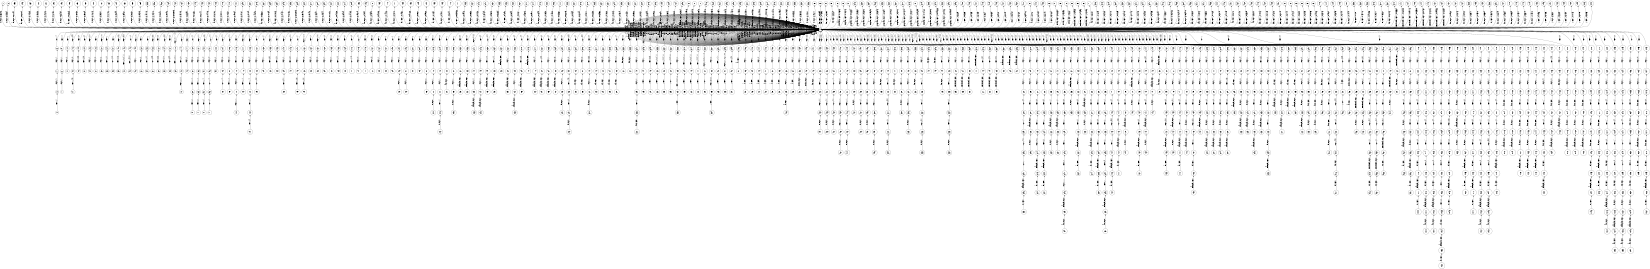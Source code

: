 digraph FST {
rankdir = LR;
size = "8.5,11";
label = "";
center = 1;
orientation = Landscape;
ranksep = "0.4";
nodesep = "0.25";
0 [label = "0", shape = circle, style = bold, fontsize = 14]
	0 -> 0 [label = "as:as/-0.21444", fontsize = 14];
	0 -> 0 [label = "as:で/-0.062963", fontsize = 14];
	0 -> 0 [label = "as:よう/-0.36808", fontsize = 14];
	0 -> 0 [label = "as:と/-0.31857", fontsize = 14];
	0 -> 1 [label = "as:<eps>/-0.33203", fontsize = 14];
	0 -> 6 [label = "as:<eps>/-0.54554", fontsize = 14];
	0 -> 0 [label = "as:て/-0.29236", fontsize = 14];
	0 -> 0 [label = "as:し/-0.18418", fontsize = 14];
	0 -> 0 [label = "as:に/0.076193", fontsize = 14];
	0 -> 0 [label = "as:ごと/-0.14753", fontsize = 14];
	0 -> 1258 [label = "as:<eps>/0.27194", fontsize = 14];
	0 -> 1246 [label = "as:<eps>/-0.081074", fontsize = 14];
	0 -> 1234 [label = "as:<eps>/-0.11563", fontsize = 14];
	0 -> 1222 [label = "as:<eps>/-0.13636", fontsize = 14];
	0 -> 1211 [label = "as:<eps>/-0.27608", fontsize = 14];
	0 -> 1202 [label = "as:<eps>/0.18758", fontsize = 14];
	0 -> 1192 [label = "as:<eps>/0.33429", fontsize = 14];
	0 -> 1102 [label = "as:<eps>/-0.063664", fontsize = 14];
	0 -> 1091 [label = "as:<eps>/-0.18052", fontsize = 14];
	0 -> 1080 [label = "as:<eps>/-0.25269", fontsize = 14];
	0 -> 1070 [label = "as:<eps>/-0.17615", fontsize = 14];
	0 -> 1061 [label = "as:<eps>/-0.32307", fontsize = 14];
	0 -> 1054 [label = "as:<eps>/0.12706", fontsize = 14];
	0 -> 1044 [label = "as:<eps>/-0.20899", fontsize = 14];
	0 -> 1031 [label = "as:<eps>/-0.25961", fontsize = 14];
	0 -> 1020 [label = "as:<eps>/-0.37837", fontsize = 14];
	0 -> 1009 [label = "as:<eps>/-0.20503", fontsize = 14];
	0 -> 999 [label = "as:<eps>/-0.42713", fontsize = 14];
	0 -> 990 [label = "as:<eps>/-0.10572", fontsize = 14];
	0 -> 982 [label = "as:<eps>/0.13843", fontsize = 14];
	0 -> 769 [label = "as:<eps>/-0.20098", fontsize = 14];
	0 -> 762 [label = "as:<eps>/-2.7608e-05", fontsize = 14];
	0 -> 754 [label = "as:<eps>/-0.15703", fontsize = 14];
	0 -> 750 [label = "as:<eps>/0.25599", fontsize = 14];
	0 -> 745 [label = "as:<eps>/0.21683", fontsize = 14];
	0 -> 738 [label = "as:<eps>/0.02744", fontsize = 14];
	0 -> 730 [label = "as:<eps>/-0.14415", fontsize = 14];
	0 -> 725 [label = "as:<eps>/0.18106", fontsize = 14];
	0 -> 718 [label = "as:<eps>/-0.37011", fontsize = 14];
	0 -> 710 [label = "as:<eps>/-0.17337", fontsize = 14];
	0 -> 701 [label = "as:<eps>/-0.19034", fontsize = 14];
	0 -> 690 [label = "as:<eps>/-0.27187", fontsize = 14];
	0 -> 681 [label = "as:<eps>/-0.21729", fontsize = 14];
	0 -> 673 [label = "as:<eps>/-0.44898", fontsize = 14];
	0 -> 667 [label = "as:<eps>/0.053281", fontsize = 14];
	0 -> 659 [label = "as:<eps>/-0.11759", fontsize = 14];
	0 -> 654 [label = "as:<eps>/0.071025", fontsize = 14];
	0 -> 643 [label = "as:<eps>/-0.27451", fontsize = 14];
	0 -> 636 [label = "as:<eps>/0.18736", fontsize = 14];
	0 -> 629 [label = "as:<eps>/-2.7608e-05", fontsize = 14];
	0 -> 620 [label = "as:<eps>/-0.25798", fontsize = 14];
	0 -> 611 [label = "as:<eps>/-0.20198", fontsize = 14];
	0 -> 604 [label = "as:<eps>/-0.13397", fontsize = 14];
	0 -> 594 [label = "as:<eps>/-0.24544", fontsize = 14];
	0 -> 224 [label = "as:<eps>/0.17273", fontsize = 14];
	0 -> 220 [label = "as:<eps>/-0.041331", fontsize = 14];
	0 -> 214 [label = "as:<eps>/-0.22909", fontsize = 14];
	0 -> 209 [label = "as:<eps>/-0.24485", fontsize = 14];
	0 -> 1266 [label = "as:<eps>/-0.19379", fontsize = 14];
	0 -> 793 [label = "an:<eps>/-0.44794", fontsize = 14];
	0 -> 0 [label = "an:、/-0.40998", fontsize = 14];
	0 -> 0 [label = "an:た/-0.31574", fontsize = 14];
	0 -> 0 [label = "an:の/-0.23655", fontsize = 14];
	0 -> 0 [label = "an:は/-0.32029", fontsize = 14];
	0 -> 10 [label = "an:<eps>/-0.29892", fontsize = 14];
	0 -> 0 [label = "an:この/-0.16544", fontsize = 14];
	0 -> 0 [label = "an:する/-0.31324", fontsize = 14];
	0 -> 1185 [label = "an:<eps>/-0.092076", fontsize = 14];
	0 -> 1178 [label = "an:<eps>/-0.14426", fontsize = 14];
	0 -> 1171 [label = "an:<eps>/-0.21272", fontsize = 14];
	0 -> 1165 [label = "an:<eps>/-0.1933", fontsize = 14];
	0 -> 1158 [label = "an:<eps>/-0.091618", fontsize = 14];
	0 -> 1149 [label = "an:<eps>/-0.20281", fontsize = 14];
	0 -> 1141 [label = "an:<eps>/-0.29068", fontsize = 14];
	0 -> 1133 [label = "an:<eps>/-0.1239", fontsize = 14];
	0 -> 1125 [label = "an:<eps>/-0.19101", fontsize = 14];
	0 -> 1118 [label = "an:<eps>/-0.3619", fontsize = 14];
	0 -> 1111 [label = "an:<eps>/-0.0054056", fontsize = 14];
	0 -> 0 [label = "an:を/-0.2168", fontsize = 14];
	0 -> 0 [label = "an:ａｎ/-0.29439", fontsize = 14];
	0 -> 0 [label = "an:一/-0.16559", fontsize = 14];
	0 -> 233 [label = "an:<eps>/-0.24943", fontsize = 14];
	0 -> 237 [label = "an:<eps>/-0.22858", fontsize = 14];
	0 -> 242 [label = "an:<eps>/-0.21758", fontsize = 14];
	0 -> 247 [label = "an:<eps>/0.28459", fontsize = 14];
	0 -> 251 [label = "an:<eps>/-0.25603", fontsize = 14];
	0 -> 255 [label = "an:<eps>/-0.058584", fontsize = 14];
	0 -> 258 [label = "an:<eps>/-0.4898", fontsize = 14];
	0 -> 262 [label = "an:<eps>/-0.20099", fontsize = 14];
	0 -> 267 [label = "an:<eps>/-0.2287", fontsize = 14];
	0 -> 271 [label = "an:<eps>/-0.43803", fontsize = 14];
	0 -> 274 [label = "an:<eps>/-0.22977", fontsize = 14];
	0 -> 278 [label = "an:<eps>/-0.16449", fontsize = 14];
	0 -> 282 [label = "an:<eps>/-0.16058", fontsize = 14];
	0 -> 286 [label = "an:<eps>/-0.14886", fontsize = 14];
	0 -> 777 [label = "an:<eps>/0.052567", fontsize = 14];
	0 -> 886 [label = "an:<eps>/-0.066713", fontsize = 14];
	0 -> 881 [label = "an:<eps>/-0.20459", fontsize = 14];
	0 -> 876 [label = "an:<eps>/0.037244", fontsize = 14];
	0 -> 870 [label = "an:<eps>/-0.15111", fontsize = 14];
	0 -> 865 [label = "an:<eps>/-0.023257", fontsize = 14];
	0 -> 857 [label = "an:<eps>/0.059258", fontsize = 14];
	0 -> 851 [label = "an:<eps>/-0.11868", fontsize = 14];
	0 -> 844 [label = "an:<eps>/-0.18725", fontsize = 14];
	0 -> 838 [label = "an:<eps>/-0.19619", fontsize = 14];
	0 -> 832 [label = "an:<eps>/-0.16437", fontsize = 14];
	0 -> 827 [label = "an:<eps>/-0.30386", fontsize = 14];
	0 -> 820 [label = "an:<eps>/-0.20751", fontsize = 14];
	0 -> 813 [label = "an:<eps>/-0.31399", fontsize = 14];
	0 -> 806 [label = "an:<eps>/-0.20086", fontsize = 14];
	0 -> 799 [label = "an:<eps>/-0.26797", fontsize = 14];
	0 -> 229 [label = "an:<eps>/-0.18825", fontsize = 14];
	0 -> 784 [label = "an:<eps>/-0.26183", fontsize = 14];
	0 -> 892 [label = "example:<eps>/-0.3254", fontsize = 14];
	0 -> 0 [label = "example:実施/-0.17996", fontsize = 14];
	0 -> 13 [label = "example:<eps>/-0.19913", fontsize = 14];
	0 -> 17 [label = "example:<eps>/-0.50413", fontsize = 14];
	0 -> 0 [label = "example:例/-0.53595", fontsize = 14];
	0 -> 0 [label = "example:例えば/-0.32512", fontsize = 14];
	0 -> 20 [label = "example:<eps>/-0.30646", fontsize = 14];
	0 -> 0 [label = "example:例示/-0.18377", fontsize = 14];
	0 -> 0 [label = "example:場合/-0.06542", fontsize = 14];
	0 -> 916 [label = "example:<eps>/-0.34578", fontsize = 14];
	0 -> 909 [label = "example:<eps>/-0.26513", fontsize = 14];
	0 -> 904 [label = "example:<eps>/-0.24541", fontsize = 14];
	0 -> 898 [label = "example:<eps>/-0.28145", fontsize = 14];
	0 -> 290 [label = "example:<eps>/-0.44872", fontsize = 14];
	0 -> 295 [label = "example:<eps>/-0.19555", fontsize = 14];
	0 -> 301 [label = "example:<eps>/-0.39271", fontsize = 14];
	0 -> 305 [label = "example:<eps>/0.019731", fontsize = 14];
	0 -> 309 [label = "example:<eps>/-0.29102", fontsize = 14];
	0 -> 314 [label = "example:<eps>/-0.021168", fontsize = 14];
	0 -> 318 [label = "example:<eps>/-0.10472", fontsize = 14];
	0 -> 322 [label = "example:<eps>/-0.29384", fontsize = 14];
	0 -> 326 [label = "example:<eps>/0.14069", fontsize = 14];
	0 -> 333 [label = "of:<eps>/0.027535", fontsize = 14];
	0 -> 330 [label = "of:<eps>/-0.53235", fontsize = 14];
	0 -> 336 [label = "of:<eps>/-0.14201", fontsize = 14];
	0 -> 0 [label = "of:に/-0.19756", fontsize = 14];
	0 -> 23 [label = "of:<eps>/-0.19877", fontsize = 14];
	0 -> 0 [label = "of:も/0.068829", fontsize = 14];
	0 -> 0 [label = "of:が/-0.23188", fontsize = 14];
	0 -> 0 [label = "of:を/-0.38236", fontsize = 14];
	0 -> 0 [label = "of:の/-0.61023", fontsize = 14];
	0 -> 0 [label = "of:は/-0.039741", fontsize = 14];
	0 -> 35 [label = "the:<eps>/-0.38489", fontsize = 14];
	0 -> 32 [label = "the:<eps>/-0.43285", fontsize = 14];
	0 -> 29 [label = "the:<eps>/-0.31222", fontsize = 14];
	0 -> 26 [label = "the:<eps>/-0.3569", fontsize = 14];
	0 -> 0 [label = "the:は/-0.3999", fontsize = 14];
	0 -> 0 [label = "the:の/-0.46103", fontsize = 14];
	0 -> 0 [label = "the:その/-0.31193", fontsize = 14];
	0 -> 0 [label = "the:この/-0.36216", fontsize = 14];
	0 -> 0 [label = "the:前記/-0.39973", fontsize = 14];
	0 -> 0 [label = "the:（/-0.22286", fontsize = 14];
	0 -> 0 [label = "the:た/-0.31363", fontsize = 14];
	0 -> 0 [label = "the:、/-0.56087", fontsize = 14];
	0 -> 0 [label = "the:する/-0.24789", fontsize = 14];
	0 -> 0 [label = "the:ア/-0.21137", fontsize = 14];
	0 -> 0 [label = "the:本/-0.2343", fontsize = 14];
	0 -> 0 [label = "the:各/-0.23004", fontsize = 14];
	0 -> 0 [label = "the:尚/-0.22102", fontsize = 14];
	0 -> 38 [label = "dividable:<eps>/0.28603", fontsize = 14];
	0 -> 0 [label = "program:番組/-0.29542", fontsize = 14];
	0 -> 0 [label = "program:処理/0.044391", fontsize = 14];
	0 -> 0 [label = "program:部/0.23047", fontsize = 14];
	0 -> 0 [label = "program:内容/0.10837", fontsize = 14];
	0 -> 44 [label = "program:<eps>/0.12315", fontsize = 14];
	0 -> 346 [label = "program:<eps>/0.083734", fontsize = 14];
	0 -> 350 [label = "program:<eps>/-0.52361", fontsize = 14];
	0 -> 354 [label = "program:<eps>/-0.33202", fontsize = 14];
	0 -> 925 [label = "program:<eps>/0.29692", fontsize = 14];
	0 -> 358 [label = "program:<eps>/-0.33245", fontsize = 14];
	0 -> 362 [label = "program:<eps>/-0.26097", fontsize = 14];
	0 -> 367 [label = "program:<eps>/-0.20182", fontsize = 14];
	0 -> 371 [label = "program:<eps>/-0.3078", fontsize = 14];
	0 -> 0 [label = "program:書き込み/-0.23492", fontsize = 14];
	0 -> 375 [label = "program:<eps>/-0.075714", fontsize = 14];
	0 -> 0 [label = "program:プロイ/-0.32151", fontsize = 14];
	0 -> 0 [label = "program:プログラミング/-0.088455", fontsize = 14];
	0 -> 41 [label = "program:<eps>/-0.37877", fontsize = 14];
	0 -> 0 [label = "program:プログラム/-0.73133", fontsize = 14];
	0 -> 379 [label = "program:<eps>/-0.096979", fontsize = 14];
	0 -> 383 [label = "program:<eps>/0.11462", fontsize = 14];
	0 -> 342 [label = "program:<eps>/-0.31208", fontsize = 14];
	0 -> 388 [label = "program:<eps>/-0.0094668", fontsize = 14];
	0 -> 392 [label = "program:<eps>/-0.21428", fontsize = 14];
	0 -> 396 [label = "program:<eps>/0.099709", fontsize = 14];
	0 -> 400 [label = ",:<eps>/-0.38229", fontsize = 14];
	0 -> 403 [label = ",:<eps>/-0.23823", fontsize = 14];
	0 -> 407 [label = ",:<eps>/-0.24693", fontsize = 14];
	0 -> 415 [label = ",:<eps>/-0.31059", fontsize = 14];
	0 -> 419 [label = ",:<eps>/-0.2664", fontsize = 14];
	0 -> 423 [label = ",:<eps>/-0.32654", fontsize = 14];
	0 -> 427 [label = ",:<eps>/-0.29721", fontsize = 14];
	0 -> 432 [label = ",:<eps>/-0.20119", fontsize = 14];
	0 -> 0 [label = ",:，/-0.41118", fontsize = 14];
	0 -> 0 [label = ",:が/0.10803", fontsize = 14];
	0 -> 930 [label = ",:<eps>/-0.034437", fontsize = 14];
	0 -> 0 [label = ",:に/-0.42948", fontsize = 14];
	0 -> 0 [label = ",:と/-0.27357", fontsize = 14];
	0 -> 0 [label = ",:で/-0.41565", fontsize = 14];
	0 -> 0 [label = ",:、/-0.60301", fontsize = 14];
	0 -> 411 [label = ",:<eps>/-0.37821", fontsize = 14];
	0 -> 0 [label = "a:する/-0.4215", fontsize = 14];
	0 -> 50 [label = "a:<eps>/-0.39478", fontsize = 14];
	0 -> 0 [label = "a:さらに/-0.27717", fontsize = 14];
	0 -> 0 [label = "a:る/-0.33829", fontsize = 14];
	0 -> 440 [label = "a:<eps>/-0.2776", fontsize = 14];
	0 -> 436 [label = "a:<eps>/-0.24029", fontsize = 14];
	0 -> 0 [label = "a:a/-0.27632", fontsize = 14];
	0 -> 0 [label = "a:た/-0.4067", fontsize = 14];
	0 -> 0 [label = "a:その/-0.33499", fontsize = 14];
	0 -> 0 [label = "a:は/-0.45571", fontsize = 14];
	0 -> 0 [label = "a:、/-0.53146", fontsize = 14];
	0 -> 0 [label = "a:また/-0.28764", fontsize = 14];
	0 -> 53 [label = "a:<eps>/-0.33191", fontsize = 14];
	0 -> 47 [label = "a:<eps>/-0.31884", fontsize = 14];
	0 -> 0 [label = "a:１/-0.33059", fontsize = 14];
	0 -> 0 [label = "a:ａ/-0.36908", fontsize = 14];
	0 -> 0 [label = "a:半/-0.29268", fontsize = 14];
	0 -> 0 [label = "music:曲/-0.42212", fontsize = 14];
	0 -> 0 [label = "music:音楽/-0.68355", fontsize = 14];
	0 -> 0 [label = "music:ミュージック/-0.33571", fontsize = 14];
	0 -> 0 [label = "music:楽曲/-0.40371", fontsize = 14];
	0 -> 59 [label = "music:<eps>/-0.088527", fontsize = 14];
	0 -> 62 [label = "music:<eps>/-0.35696", fontsize = 14];
	0 -> 0 [label = "music:１０６/0.18853", fontsize = 14];
	0 -> 0 [label = "music:各音楽/-0.3467", fontsize = 14];
	0 -> 56 [label = "music:<eps>/-0.3687", fontsize = 14];
	0 -> 0 [label = "exclusive:以外/0.20436", fontsize = 14];
	0 -> 0 [label = "exclusive:的/0.087944", fontsize = 14];
	0 -> 0 [label = "exclusive:専用/-0.5502", fontsize = 14];
	0 -> 0 [label = "exclusive:取り除/0.12756", fontsize = 14];
	0 -> 0 [label = "exclusive:回路/0.36111", fontsize = 14];
	0 -> 0 [label = "exclusive:ｅｘ/-0.33133", fontsize = 14];
	0 -> 0 [label = "exclusive:排他/-0.44156", fontsize = 14];
	0 -> 65 [label = "exclusive:<eps>/-0.59545", fontsize = 14];
	0 -> 0 [label = "exclusive:ｅｘｏｒ/-0.041763", fontsize = 14];
	0 -> 0 [label = "exclusive:専有/-0.25262", fontsize = 14];
	0 -> 68 [label = "exclusive:<eps>/-0.43493", fontsize = 14];
	0 -> 71 [label = "exclusive:<eps>/-0.30403", fontsize = 14];
	0 -> 0 [label = "exclusive:占有/0.14353", fontsize = 14];
	0 -> 0 [label = "exclusive:除/-0.096245", fontsize = 14];
	0 -> 0 [label = "exclusive:容れ/-0.16076", fontsize = 14];
	0 -> 508 [label = "can:<eps>/-0.3257", fontsize = 14];
	0 -> 515 [label = "can:<eps>/-0.12209", fontsize = 14];
	0 -> 519 [label = "can:<eps>/-0.37584", fontsize = 14];
	0 -> 524 [label = "can:<eps>/-0.37172", fontsize = 14];
	0 -> 530 [label = "can:<eps>/-0.27589", fontsize = 14];
	0 -> 534 [label = "can:<eps>/-0.34184", fontsize = 14];
	0 -> 541 [label = "can:<eps>/-0.1743", fontsize = 14];
	0 -> 544 [label = "can:<eps>/-0.30413", fontsize = 14];
	0 -> 547 [label = "can:<eps>/-0.34351", fontsize = 14];
	0 -> 551 [label = "can:<eps>/-0.34833", fontsize = 14];
	0 -> 978 [label = "can:<eps>/0.5094", fontsize = 14];
	0 -> 973 [label = "can:<eps>/0.38281", fontsize = 14];
	0 -> 965 [label = "can:<eps>/-0.023036", fontsize = 14];
	0 -> 504 [label = "can:<eps>/-0.018919", fontsize = 14];
	0 -> 956 [label = "can:<eps>/-0.023972", fontsize = 14];
	0 -> 947 [label = "can:<eps>/-0.23872", fontsize = 14];
	0 -> 941 [label = "can:<eps>/0.12205", fontsize = 14];
	0 -> 935 [label = "can:<eps>/0.66338", fontsize = 14];
	0 -> 444 [label = "can:<eps>/-0.17684", fontsize = 14];
	0 -> 448 [label = "can:<eps>/-0.32147", fontsize = 14];
	0 -> 497 [label = "can:<eps>/-0.41109", fontsize = 14];
	0 -> 454 [label = "can:<eps>/-0.2678", fontsize = 14];
	0 -> 460 [label = "can:<eps>/-0.47407", fontsize = 14];
	0 -> 466 [label = "can:<eps>/-0.33319", fontsize = 14];
	0 -> 473 [label = "can:<eps>/-0.3622", fontsize = 14];
	0 -> 480 [label = "can:<eps>/-0.10064", fontsize = 14];
	0 -> 485 [label = "can:<eps>/-0.31125", fontsize = 14];
	0 -> 491 [label = "can:<eps>/-0.46157", fontsize = 14];
	0 -> 0 [label = "can:る/-0.09816", fontsize = 14];
	0 -> 75 [label = "can:<eps>/-0.31144", fontsize = 14];
	0 -> 78 [label = "can:<eps>/-0.37447", fontsize = 14];
	0 -> 83 [label = "can:<eps>/-0.41341", fontsize = 14];
	0 -> 88 [label = "can:<eps>/-0.38857", fontsize = 14];
	0 -> 93 [label = "can:<eps>/-0.61598", fontsize = 14];
	0 -> 98 [label = "can:<eps>/-0.22286", fontsize = 14];
	0 -> 118 [label = "can:<eps>/-0.44975", fontsize = 14];
	0 -> 0 [label = "can:でき/-0.30009", fontsize = 14];
	0 -> 0 [label = "can:が/-0.3017", fontsize = 14];
	0 -> 114 [label = "can:<eps>/-0.35773", fontsize = 14];
	0 -> 109 [label = "can:<eps>/-0.49874", fontsize = 14];
	0 -> 105 [label = "can:<eps>/-0.56296", fontsize = 14];
	0 -> 101 [label = "can:<eps>/-0.37404", fontsize = 14];
	0 -> 0 [label = "can:こと/-0.27206", fontsize = 14];
	0 -> 0 [label = "be:する/-0.41225", fontsize = 14];
	0 -> 0 [label = "be:も/-0.20881", fontsize = 14];
	0 -> 0 [label = "be:こと/-0.098191", fontsize = 14];
	0 -> 0 [label = "be:を/-0.26589", fontsize = 14];
	0 -> 0 [label = "be:れ/-0.066309", fontsize = 14];
	0 -> 0 [label = "be:せ/-0.11237", fontsize = 14];
	0 -> 558 [label = "be:<eps>/-0.14749", fontsize = 14];
	0 -> 562 [label = "be:<eps>/0.1121", fontsize = 14];
	0 -> 566 [label = "be:<eps>/0.45718", fontsize = 14];
	0 -> 573 [label = "be:<eps>/-0.092236", fontsize = 14];
	0 -> 577 [label = "be:<eps>/0.20377", fontsize = 14];
	0 -> 581 [label = "be:<eps>/0.15367", fontsize = 14];
	0 -> 570 [label = "be:<eps>/0.081175", fontsize = 14];
	0 -> 141 [label = "mentioned:<eps>/-0.085564", fontsize = 14];
	0 -> 124 [label = "mentioned:<eps>/-0.080155", fontsize = 14];
	0 -> 128 [label = "mentioned:<eps>/0.019713", fontsize = 14];
	0 -> 144 [label = "mentioned:<eps>/-0.054522", fontsize = 14];
	0 -> 148 [label = "mentioned:<eps>/-0.20432", fontsize = 14];
	0 -> 0 [label = "mentioned:う/0.31796", fontsize = 14];
	0 -> 0 [label = "mentioned:挙げ/-0.17736", fontsize = 14];
	0 -> 131 [label = "mentioned:<eps>/-0.13208", fontsize = 14];
	0 -> 134 [label = "mentioned:<eps>/-0.099458", fontsize = 14];
	0 -> 137 [label = "mentioned:<eps>/-0.13539", fontsize = 14];
	0 -> 161 [label = "for:<eps>/-0.17962", fontsize = 14];
	0 -> 0 [label = "for:する/-0.12819", fontsize = 14];
	0 -> 164 [label = "for:<eps>/-0.13745", fontsize = 14];
	0 -> 585 [label = "for:<eps>/-0.27022", fontsize = 14];
	0 -> 0 [label = "for:で/-0.10217", fontsize = 14];
	0 -> 155 [label = "for:<eps>/-0.30547", fontsize = 14];
	0 -> 152 [label = "for:<eps>/-0.14512", fontsize = 14];
	0 -> 0 [label = "for:の/-0.20795", fontsize = 14];
	0 -> 588 [label = "for:<eps>/-0.25304", fontsize = 14];
	0 -> 591 [label = "for:<eps>/0.23846", fontsize = 14];
	0 -> 0 [label = "for:に/-0.057446", fontsize = 14];
	0 -> 167 [label = "for:<eps>/-0.26449", fontsize = 14];
	0 -> 0 [label = "for:ため/-0.31039", fontsize = 14];
	0 -> 170 [label = "for:<eps>/-0.45854", fontsize = 14];
	0 -> 0 [label = "for:が/0.0054961", fontsize = 14];
	0 -> 0 [label = "for:を/-0.32004", fontsize = 14];
	0 -> 173 [label = "for:<eps>/-0.21539", fontsize = 14];
	0 -> 176 [label = "for:<eps>/-0.14517", fontsize = 14];
	0 -> 0 [label = "for:用/-0.38118", fontsize = 14];
	0 -> 179 [label = "for:<eps>/-0.35379", fontsize = 14];
	0 -> 158 [label = "for:<eps>/-0.14512", fontsize = 14];
	0 -> 0 [label = "instance:事/0.18702", fontsize = 14];
	0 -> 0 [label = "instance:実例/-0.076832", fontsize = 14];
	0 -> 0 [label = "instance:例/0.17118", fontsize = 14];
	0 -> 0 [label = "instance:時/0.093092", fontsize = 14];
	0 -> 0 [label = "instance:例えば/-0.1132", fontsize = 14];
	0 -> 0 [label = "instance:場合/-0.09097", fontsize = 14];
	0 -> 0 [label = "instance:際/-0.072794", fontsize = 14];
	0 -> 0 [label = "instance:とき/-0.022768", fontsize = 14];
	0 -> 0 [label = "instance:瞬間/0.033637", fontsize = 14];
	0 -> 0 [label = "instance:事例/-0.13237", fontsize = 14];
	0 -> 0 [label = "instance:インスタンス/-0.32819", fontsize = 14];
	0 -> 195 [label = ".:<eps>/-0.40936", fontsize = 14];
	0 -> 191 [label = ".:<eps>/-0.67686", fontsize = 14];
	0 -> 188 [label = ".:<eps>/-0.5232", fontsize = 14];
	0 -> 0 [label = ".:。/-0.62093", fontsize = 14];
	0 -> 185 [label = ".:<eps>/-0.56222", fontsize = 14];
	0 -> 182 [label = ".:<eps>/-0.37591", fontsize = 14];
	0 -> 0 [label = ".:る/-0.36042", fontsize = 14];
	0 -> 199 [label = ".:<eps>/-0.70148", fontsize = 14];
	0 -> 205 [label = ".:<eps>/-0.60702", fontsize = 14];
	0 -> 202 [label = ".:<eps>/-0.38263", fontsize = 14];
1 [label = "1", shape = circle, style = solid, fontsize = 14]
2 [label = "2", shape = circle, style = solid, fontsize = 14]
	2 -> 3 [label = "<eps>:と", fontsize = 14];
3 [label = "3", shape = circle, style = solid, fontsize = 14]
	3 -> 4 [label = "<eps>:な", fontsize = 14];
4 [label = "4", shape = circle, style = solid, fontsize = 14]
	4 -> 5 [label = "<eps>:っ", fontsize = 14];
5 [label = "5", shape = circle, style = solid, fontsize = 14]
	5 -> 0 [label = "<eps>:て", fontsize = 14];
6 [label = "6", shape = circle, style = solid, fontsize = 14]
7 [label = "7", shape = circle, style = solid, fontsize = 14]
	7 -> 8 [label = "<eps>:と", fontsize = 14];
8 [label = "8", shape = circle, style = solid, fontsize = 14]
	8 -> 9 [label = "<eps>:し", fontsize = 14];
9 [label = "9", shape = circle, style = solid, fontsize = 14]
	9 -> 0 [label = "<eps>:て", fontsize = 14];
10 [label = "10", shape = circle, style = solid, fontsize = 14]
11 [label = "11", shape = circle, style = solid, fontsize = 14]
	11 -> 12 [label = "<eps>:は", fontsize = 14];
12 [label = "12", shape = circle, style = solid, fontsize = 14]
	12 -> 0 [label = "<eps>:、", fontsize = 14];
13 [label = "13", shape = circle, style = solid, fontsize = 14]
14 [label = "14", shape = circle, style = solid, fontsize = 14]
	14 -> 15 [label = "<eps>:実施", fontsize = 14];
15 [label = "15", shape = circle, style = solid, fontsize = 14]
	15 -> 16 [label = "<eps>:の", fontsize = 14];
16 [label = "16", shape = circle, style = solid, fontsize = 14]
	16 -> 0 [label = "<eps>:形態", fontsize = 14];
17 [label = "17", shape = circle, style = solid, fontsize = 14]
18 [label = "18", shape = circle, style = solid, fontsize = 14]
	18 -> 19 [label = "<eps>:実施", fontsize = 14];
19 [label = "19", shape = circle, style = solid, fontsize = 14]
	19 -> 0 [label = "<eps>:例", fontsize = 14];
20 [label = "20", shape = circle, style = solid, fontsize = 14]
21 [label = "21", shape = circle, style = solid, fontsize = 14]
	21 -> 22 [label = "<eps>:具体", fontsize = 14];
22 [label = "22", shape = circle, style = solid, fontsize = 14]
	22 -> 0 [label = "<eps>:例", fontsize = 14];
23 [label = "23", shape = circle, style = solid, fontsize = 14]
24 [label = "24", shape = circle, style = solid, fontsize = 14]
	24 -> 25 [label = "<eps>:に", fontsize = 14];
25 [label = "25", shape = circle, style = solid, fontsize = 14]
	25 -> 0 [label = "<eps>:おけ", fontsize = 14];
26 [label = "26", shape = circle, style = solid, fontsize = 14]
27 [label = "27", shape = circle, style = solid, fontsize = 14]
	27 -> 28 [label = "<eps>:は", fontsize = 14];
28 [label = "28", shape = circle, style = solid, fontsize = 14]
	28 -> 0 [label = "<eps>:、", fontsize = 14];
29 [label = "29", shape = circle, style = solid, fontsize = 14]
30 [label = "30", shape = circle, style = solid, fontsize = 14]
	30 -> 31 [label = "<eps>:は", fontsize = 14];
31 [label = "31", shape = circle, style = solid, fontsize = 14]
	31 -> 0 [label = "<eps>:この", fontsize = 14];
32 [label = "32", shape = circle, style = solid, fontsize = 14]
33 [label = "33", shape = circle, style = solid, fontsize = 14]
	33 -> 34 [label = "<eps>:また", fontsize = 14];
34 [label = "34", shape = circle, style = solid, fontsize = 14]
	34 -> 0 [label = "<eps>:、", fontsize = 14];
35 [label = "35", shape = circle, style = solid, fontsize = 14]
36 [label = "36", shape = circle, style = solid, fontsize = 14]
	36 -> 37 [label = "<eps>:なお", fontsize = 14];
37 [label = "37", shape = circle, style = solid, fontsize = 14]
	37 -> 0 [label = "<eps>:、", fontsize = 14];
38 [label = "38", shape = circle, style = solid, fontsize = 14]
39 [label = "39", shape = circle, style = solid, fontsize = 14]
	39 -> 40 [label = "<eps>:分割", fontsize = 14];
40 [label = "40", shape = circle, style = solid, fontsize = 14]
	40 -> 0 [label = "<eps>:可能", fontsize = 14];
41 [label = "41", shape = circle, style = solid, fontsize = 14]
42 [label = "42", shape = circle, style = solid, fontsize = 14]
	42 -> 43 [label = "<eps>:プログラム", fontsize = 14];
43 [label = "43", shape = circle, style = solid, fontsize = 14]
	43 -> 0 [label = "<eps>:処理", fontsize = 14];
44 [label = "44", shape = circle, style = solid, fontsize = 14]
45 [label = "45", shape = circle, style = solid, fontsize = 14]
	45 -> 46 [label = "<eps>:書き込", fontsize = 14];
46 [label = "46", shape = circle, style = solid, fontsize = 14]
	46 -> 0 [label = "<eps>:み", fontsize = 14];
47 [label = "47", shape = circle, style = solid, fontsize = 14]
48 [label = "48", shape = circle, style = solid, fontsize = 14]
	48 -> 49 [label = "<eps>:、", fontsize = 14];
49 [label = "49", shape = circle, style = solid, fontsize = 14]
	49 -> 0 [label = "<eps>:これ", fontsize = 14];
50 [label = "50", shape = circle, style = solid, fontsize = 14]
51 [label = "51", shape = circle, style = solid, fontsize = 14]
	51 -> 52 [label = "<eps>:は", fontsize = 14];
52 [label = "52", shape = circle, style = solid, fontsize = 14]
	52 -> 0 [label = "<eps>:、", fontsize = 14];
53 [label = "53", shape = circle, style = solid, fontsize = 14]
54 [label = "54", shape = circle, style = solid, fontsize = 14]
	54 -> 55 [label = "<eps>:また", fontsize = 14];
55 [label = "55", shape = circle, style = solid, fontsize = 14]
	55 -> 0 [label = "<eps>:、", fontsize = 14];
56 [label = "56", shape = circle, style = solid, fontsize = 14]
57 [label = "57", shape = circle, style = solid, fontsize = 14]
	57 -> 58 [label = "<eps>:音楽", fontsize = 14];
58 [label = "58", shape = circle, style = solid, fontsize = 14]
	58 -> 0 [label = "<eps>:再生", fontsize = 14];
59 [label = "59", shape = circle, style = solid, fontsize = 14]
60 [label = "60", shape = circle, style = solid, fontsize = 14]
	60 -> 61 [label = "<eps>:楽音", fontsize = 14];
61 [label = "61", shape = circle, style = solid, fontsize = 14]
	61 -> 0 [label = "<eps>:等", fontsize = 14];
62 [label = "62", shape = circle, style = solid, fontsize = 14]
63 [label = "63", shape = circle, style = solid, fontsize = 14]
	63 -> 64 [label = "<eps>:かつ", fontsize = 14];
64 [label = "64", shape = circle, style = solid, fontsize = 14]
	64 -> 0 [label = "<eps>:音楽", fontsize = 14];
65 [label = "65", shape = circle, style = solid, fontsize = 14]
66 [label = "66", shape = circle, style = solid, fontsize = 14]
	66 -> 67 [label = "<eps>:排他", fontsize = 14];
67 [label = "67", shape = circle, style = solid, fontsize = 14]
	67 -> 0 [label = "<eps>:的", fontsize = 14];
68 [label = "68", shape = circle, style = solid, fontsize = 14]
69 [label = "69", shape = circle, style = solid, fontsize = 14]
	69 -> 70 [label = "<eps>:エクス", fontsize = 14];
70 [label = "70", shape = circle, style = solid, fontsize = 14]
	70 -> 0 [label = "<eps>:クルーシブ", fontsize = 14];
71 [label = "71", shape = circle, style = solid, fontsize = 14]
72 [label = "72", shape = circle, style = solid, fontsize = 14]
	72 -> 73 [label = "<eps>:エクス", fontsize = 14];
73 [label = "73", shape = circle, style = solid, fontsize = 14]
	73 -> 74 [label = "<eps>:クル", fontsize = 14];
74 [label = "74", shape = circle, style = solid, fontsize = 14]
	74 -> 0 [label = "<eps>:シブ", fontsize = 14];
75 [label = "75", shape = circle, style = solid, fontsize = 14]
76 [label = "76", shape = circle, style = solid, fontsize = 14]
	76 -> 77 [label = "<eps>:る", fontsize = 14];
77 [label = "77", shape = circle, style = solid, fontsize = 14]
	77 -> 0 [label = "<eps>:こと", fontsize = 14];
78 [label = "78", shape = circle, style = solid, fontsize = 14]
79 [label = "79", shape = circle, style = solid, fontsize = 14]
	79 -> 80 [label = "<eps>:る", fontsize = 14];
80 [label = "80", shape = circle, style = solid, fontsize = 14]
	80 -> 81 [label = "<eps>:こと", fontsize = 14];
81 [label = "81", shape = circle, style = solid, fontsize = 14]
	81 -> 82 [label = "<eps>:も", fontsize = 14];
82 [label = "82", shape = circle, style = solid, fontsize = 14]
	82 -> 0 [label = "<eps>:な", fontsize = 14];
83 [label = "83", shape = circle, style = solid, fontsize = 14]
84 [label = "84", shape = circle, style = solid, fontsize = 14]
	84 -> 85 [label = "<eps>:る", fontsize = 14];
85 [label = "85", shape = circle, style = solid, fontsize = 14]
	85 -> 86 [label = "<eps>:こと", fontsize = 14];
86 [label = "86", shape = circle, style = solid, fontsize = 14]
	86 -> 87 [label = "<eps>:も", fontsize = 14];
87 [label = "87", shape = circle, style = solid, fontsize = 14]
	87 -> 0 [label = "<eps>:でき", fontsize = 14];
88 [label = "88", shape = circle, style = solid, fontsize = 14]
89 [label = "89", shape = circle, style = solid, fontsize = 14]
	89 -> 90 [label = "<eps>:る", fontsize = 14];
90 [label = "90", shape = circle, style = solid, fontsize = 14]
	90 -> 91 [label = "<eps>:こと", fontsize = 14];
91 [label = "91", shape = circle, style = solid, fontsize = 14]
	91 -> 92 [label = "<eps>:が", fontsize = 14];
92 [label = "92", shape = circle, style = solid, fontsize = 14]
	92 -> 0 [label = "<eps>:可能", fontsize = 14];
93 [label = "93", shape = circle, style = solid, fontsize = 14]
94 [label = "94", shape = circle, style = solid, fontsize = 14]
	94 -> 95 [label = "<eps>:る", fontsize = 14];
95 [label = "95", shape = circle, style = solid, fontsize = 14]
	95 -> 96 [label = "<eps>:こと", fontsize = 14];
96 [label = "96", shape = circle, style = solid, fontsize = 14]
	96 -> 97 [label = "<eps>:が", fontsize = 14];
97 [label = "97", shape = circle, style = solid, fontsize = 14]
	97 -> 0 [label = "<eps>:でき", fontsize = 14];
98 [label = "98", shape = circle, style = solid, fontsize = 14]
99 [label = "99", shape = circle, style = solid, fontsize = 14]
	99 -> 100 [label = "<eps>:る", fontsize = 14];
100 [label = "100", shape = circle, style = solid, fontsize = 14]
	100 -> 0 [label = "<eps>:が", fontsize = 14];
101 [label = "101", shape = circle, style = solid, fontsize = 14]
102 [label = "102", shape = circle, style = solid, fontsize = 14]
	102 -> 103 [label = "<eps>:こと", fontsize = 14];
103 [label = "103", shape = circle, style = solid, fontsize = 14]
	103 -> 104 [label = "<eps>:も", fontsize = 14];
104 [label = "104", shape = circle, style = solid, fontsize = 14]
	104 -> 0 [label = "<eps>:でき", fontsize = 14];
105 [label = "105", shape = circle, style = solid, fontsize = 14]
106 [label = "106", shape = circle, style = solid, fontsize = 14]
	106 -> 107 [label = "<eps>:こと", fontsize = 14];
107 [label = "107", shape = circle, style = solid, fontsize = 14]
	107 -> 108 [label = "<eps>:が", fontsize = 14];
108 [label = "108", shape = circle, style = solid, fontsize = 14]
	108 -> 0 [label = "<eps>:でき", fontsize = 14];
109 [label = "109", shape = circle, style = solid, fontsize = 14]
110 [label = "110", shape = circle, style = solid, fontsize = 14]
	110 -> 111 [label = "<eps>:こと", fontsize = 14];
111 [label = "111", shape = circle, style = solid, fontsize = 14]
	111 -> 112 [label = "<eps>:が", fontsize = 14];
112 [label = "112", shape = circle, style = solid, fontsize = 14]
	112 -> 113 [label = "<eps>:でき", fontsize = 14];
113 [label = "113", shape = circle, style = solid, fontsize = 14]
	113 -> 0 [label = "<eps>:る", fontsize = 14];
114 [label = "114", shape = circle, style = solid, fontsize = 14]
115 [label = "115", shape = circle, style = solid, fontsize = 14]
	115 -> 116 [label = "<eps>:こと", fontsize = 14];
116 [label = "116", shape = circle, style = solid, fontsize = 14]
	116 -> 117 [label = "<eps>:が", fontsize = 14];
117 [label = "117", shape = circle, style = solid, fontsize = 14]
	117 -> 0 [label = "<eps>:出来", fontsize = 14];
118 [label = "118", shape = circle, style = solid, fontsize = 14]
119 [label = "119", shape = circle, style = solid, fontsize = 14]
	119 -> 120 [label = "<eps>:得", fontsize = 14];
120 [label = "120", shape = circle, style = solid, fontsize = 14]
	120 -> 121 [label = "<eps>:る", fontsize = 14];
121 [label = "121", shape = circle, style = solid, fontsize = 14]
	121 -> 122 [label = "<eps>:こと", fontsize = 14];
122 [label = "122", shape = circle, style = solid, fontsize = 14]
	122 -> 123 [label = "<eps>:が", fontsize = 14];
123 [label = "123", shape = circle, style = solid, fontsize = 14]
	123 -> 0 [label = "<eps>:でき", fontsize = 14];
124 [label = "124", shape = circle, style = solid, fontsize = 14]
125 [label = "125", shape = circle, style = solid, fontsize = 14]
	125 -> 126 [label = "<eps>:前記", fontsize = 14];
126 [label = "126", shape = circle, style = solid, fontsize = 14]
	126 -> 127 [label = "<eps>:し", fontsize = 14];
127 [label = "127", shape = circle, style = solid, fontsize = 14]
	127 -> 0 [label = "<eps>:た", fontsize = 14];
128 [label = "128", shape = circle, style = solid, fontsize = 14]
129 [label = "129", shape = circle, style = solid, fontsize = 14]
	129 -> 130 [label = "<eps>:し", fontsize = 14];
130 [label = "130", shape = circle, style = solid, fontsize = 14]
	130 -> 0 [label = "<eps>:た", fontsize = 14];
131 [label = "131", shape = circle, style = solid, fontsize = 14]
132 [label = "132", shape = circle, style = solid, fontsize = 14]
	132 -> 133 [label = "<eps>:挙げ", fontsize = 14];
133 [label = "133", shape = circle, style = solid, fontsize = 14]
	133 -> 0 [label = "<eps>:られ", fontsize = 14];
134 [label = "134", shape = circle, style = solid, fontsize = 14]
135 [label = "135", shape = circle, style = solid, fontsize = 14]
	135 -> 136 [label = "<eps>:述べ", fontsize = 14];
136 [label = "136", shape = circle, style = solid, fontsize = 14]
	136 -> 0 [label = "<eps>:た", fontsize = 14];
137 [label = "137", shape = circle, style = solid, fontsize = 14]
138 [label = "138", shape = circle, style = solid, fontsize = 14]
	138 -> 139 [label = "<eps>:述べ", fontsize = 14];
139 [label = "139", shape = circle, style = solid, fontsize = 14]
	139 -> 140 [label = "<eps>:た", fontsize = 14];
140 [label = "140", shape = circle, style = solid, fontsize = 14]
	140 -> 0 [label = "<eps>:よう", fontsize = 14];
141 [label = "141", shape = circle, style = solid, fontsize = 14]
142 [label = "142", shape = circle, style = solid, fontsize = 14]
	142 -> 143 [label = "<eps>:述べ", fontsize = 14];
143 [label = "143", shape = circle, style = solid, fontsize = 14]
	143 -> 0 [label = "<eps>:られ", fontsize = 14];
144 [label = "144", shape = circle, style = solid, fontsize = 14]
145 [label = "145", shape = circle, style = solid, fontsize = 14]
	145 -> 146 [label = "<eps>:説明", fontsize = 14];
146 [label = "146", shape = circle, style = solid, fontsize = 14]
	146 -> 147 [label = "<eps>:し", fontsize = 14];
147 [label = "147", shape = circle, style = solid, fontsize = 14]
	147 -> 0 [label = "<eps>:た", fontsize = 14];
148 [label = "148", shape = circle, style = solid, fontsize = 14]
149 [label = "149", shape = circle, style = solid, fontsize = 14]
	149 -> 150 [label = "<eps>:前述", fontsize = 14];
150 [label = "150", shape = circle, style = solid, fontsize = 14]
	150 -> 151 [label = "<eps>:の", fontsize = 14];
151 [label = "151", shape = circle, style = solid, fontsize = 14]
	151 -> 0 [label = "<eps>:とおり", fontsize = 14];
152 [label = "152", shape = circle, style = solid, fontsize = 14]
153 [label = "153", shape = circle, style = solid, fontsize = 14]
	153 -> 154 [label = "<eps>:の", fontsize = 14];
154 [label = "154", shape = circle, style = solid, fontsize = 14]
	154 -> 0 [label = "<eps>:で", fontsize = 14];
155 [label = "155", shape = circle, style = solid, fontsize = 14]
156 [label = "156", shape = circle, style = solid, fontsize = 14]
	156 -> 157 [label = "<eps>:の", fontsize = 14];
157 [label = "157", shape = circle, style = solid, fontsize = 14]
	157 -> 0 [label = "<eps>:ため", fontsize = 14];
158 [label = "158", shape = circle, style = solid, fontsize = 14]
159 [label = "159", shape = circle, style = solid, fontsize = 14]
	159 -> 160 [label = "<eps>:で", fontsize = 14];
160 [label = "160", shape = circle, style = solid, fontsize = 14]
	160 -> 0 [label = "<eps>:の", fontsize = 14];
161 [label = "161", shape = circle, style = solid, fontsize = 14]
162 [label = "162", shape = circle, style = solid, fontsize = 14]
	162 -> 163 [label = "<eps>:で", fontsize = 14];
163 [label = "163", shape = circle, style = solid, fontsize = 14]
	163 -> 0 [label = "<eps>:あ", fontsize = 14];
164 [label = "164", shape = circle, style = solid, fontsize = 14]
165 [label = "165", shape = circle, style = solid, fontsize = 14]
	165 -> 166 [label = "<eps>:する", fontsize = 14];
166 [label = "166", shape = circle, style = solid, fontsize = 14]
	166 -> 0 [label = "<eps>:の", fontsize = 14];
167 [label = "167", shape = circle, style = solid, fontsize = 14]
168 [label = "168", shape = circle, style = solid, fontsize = 14]
	168 -> 169 [label = "<eps>:に", fontsize = 14];
169 [label = "169", shape = circle, style = solid, fontsize = 14]
	169 -> 0 [label = "<eps>:対", fontsize = 14];
170 [label = "170", shape = circle, style = solid, fontsize = 14]
171 [label = "171", shape = circle, style = solid, fontsize = 14]
	171 -> 172 [label = "<eps>:ため", fontsize = 14];
172 [label = "172", shape = circle, style = solid, fontsize = 14]
	172 -> 0 [label = "<eps>:の", fontsize = 14];
173 [label = "173", shape = circle, style = solid, fontsize = 14]
174 [label = "174", shape = circle, style = solid, fontsize = 14]
	174 -> 175 [label = "<eps>:対", fontsize = 14];
175 [label = "175", shape = circle, style = solid, fontsize = 14]
	175 -> 0 [label = "<eps>:する", fontsize = 14];
176 [label = "176", shape = circle, style = solid, fontsize = 14]
177 [label = "177", shape = circle, style = solid, fontsize = 14]
	177 -> 178 [label = "<eps>:など", fontsize = 14];
178 [label = "178", shape = circle, style = solid, fontsize = 14]
	178 -> 0 [label = "<eps>:の", fontsize = 14];
179 [label = "179", shape = circle, style = solid, fontsize = 14]
180 [label = "180", shape = circle, style = solid, fontsize = 14]
	180 -> 181 [label = "<eps>:用", fontsize = 14];
181 [label = "181", shape = circle, style = solid, fontsize = 14]
	181 -> 0 [label = "<eps>:の", fontsize = 14];
182 [label = "182", shape = circle, style = solid, fontsize = 14]
183 [label = "183", shape = circle, style = solid, fontsize = 14]
	183 -> 184 [label = "<eps>:た", fontsize = 14];
184 [label = "184", shape = circle, style = solid, fontsize = 14]
	184 -> 0 [label = "<eps>:。", fontsize = 14];
185 [label = "185", shape = circle, style = solid, fontsize = 14]
186 [label = "186", shape = circle, style = solid, fontsize = 14]
	186 -> 187 [label = "<eps>:する", fontsize = 14];
187 [label = "187", shape = circle, style = solid, fontsize = 14]
	187 -> 0 [label = "<eps>:。", fontsize = 14];
188 [label = "188", shape = circle, style = solid, fontsize = 14]
189 [label = "189", shape = circle, style = solid, fontsize = 14]
	189 -> 190 [label = "<eps>:い", fontsize = 14];
190 [label = "190", shape = circle, style = solid, fontsize = 14]
	190 -> 0 [label = "<eps>:。", fontsize = 14];
191 [label = "191", shape = circle, style = solid, fontsize = 14]
192 [label = "192", shape = circle, style = solid, fontsize = 14]
	192 -> 193 [label = "<eps>:い", fontsize = 14];
193 [label = "193", shape = circle, style = solid, fontsize = 14]
	193 -> 194 [label = "<eps>:る", fontsize = 14];
194 [label = "194", shape = circle, style = solid, fontsize = 14]
	194 -> 0 [label = "<eps>:。", fontsize = 14];
195 [label = "195", shape = circle, style = solid, fontsize = 14]
196 [label = "196", shape = circle, style = solid, fontsize = 14]
	196 -> 197 [label = "<eps>:い", fontsize = 14];
197 [label = "197", shape = circle, style = solid, fontsize = 14]
	197 -> 198 [label = "<eps>:く", fontsize = 14];
198 [label = "198", shape = circle, style = solid, fontsize = 14]
	198 -> 0 [label = "<eps>:。", fontsize = 14];
199 [label = "199", shape = circle, style = solid, fontsize = 14]
200 [label = "200", shape = circle, style = solid, fontsize = 14]
	200 -> 201 [label = "<eps>:る", fontsize = 14];
201 [label = "201", shape = circle, style = solid, fontsize = 14]
	201 -> 0 [label = "<eps>:。", fontsize = 14];
202 [label = "202", shape = circle, style = solid, fontsize = 14]
203 [label = "203", shape = circle, style = solid, fontsize = 14]
	203 -> 204 [label = "<eps>:う", fontsize = 14];
204 [label = "204", shape = circle, style = solid, fontsize = 14]
	204 -> 0 [label = "<eps>:。", fontsize = 14];
205 [label = "205", shape = circle, style = solid, fontsize = 14]
206 [label = "206", shape = circle, style = solid, fontsize = 14]
	206 -> 207 [label = "<eps>:あ", fontsize = 14];
207 [label = "207", shape = circle, style = solid, fontsize = 14]
	207 -> 208 [label = "<eps>:る", fontsize = 14];
208 [label = "208", shape = circle, style = solid, fontsize = 14]
	208 -> 0 [label = "<eps>:。", fontsize = 14];
209 [label = "209", shape = circle, style = solid, fontsize = 14]
210 [label = "210", shape = circle, style = solid, fontsize = 14]
	210 -> 211 [label = "an:<eps>", fontsize = 14];
211 [label = "211", shape = circle, style = solid, fontsize = 14]
	211 -> 212 [label = "<eps>:と", fontsize = 14];
212 [label = "212", shape = circle, style = solid, fontsize = 14]
	212 -> 213 [label = "<eps>:し", fontsize = 14];
213 [label = "213", shape = circle, style = solid, fontsize = 14]
	213 -> 0 [label = "<eps>:て", fontsize = 14];
214 [label = "214", shape = circle, style = solid, fontsize = 14]
215 [label = "215", shape = circle, style = solid, fontsize = 14]
	215 -> 216 [label = "an:<eps>", fontsize = 14];
216 [label = "216", shape = circle, style = solid, fontsize = 14]
	216 -> 217 [label = "<eps>:と", fontsize = 14];
217 [label = "217", shape = circle, style = solid, fontsize = 14]
	217 -> 218 [label = "<eps>:し", fontsize = 14];
218 [label = "218", shape = circle, style = solid, fontsize = 14]
	218 -> 219 [label = "<eps>:て", fontsize = 14];
219 [label = "219", shape = circle, style = solid, fontsize = 14]
	219 -> 0 [label = "<eps>:の", fontsize = 14];
220 [label = "220", shape = circle, style = solid, fontsize = 14]
221 [label = "221", shape = circle, style = solid, fontsize = 14]
	221 -> 222 [label = "an:<eps>", fontsize = 14];
222 [label = "222", shape = circle, style = solid, fontsize = 14]
	222 -> 223 [label = "<eps>:て", fontsize = 14];
223 [label = "223", shape = circle, style = solid, fontsize = 14]
	223 -> 0 [label = "<eps>:、", fontsize = 14];
224 [label = "224", shape = circle, style = solid, fontsize = 14]
225 [label = "225", shape = circle, style = solid, fontsize = 14]
	225 -> 226 [label = "an:<eps>", fontsize = 14];
226 [label = "226", shape = circle, style = solid, fontsize = 14]
	226 -> 227 [label = "<eps>:に", fontsize = 14];
227 [label = "227", shape = circle, style = solid, fontsize = 14]
	227 -> 228 [label = "<eps>:は", fontsize = 14];
228 [label = "228", shape = circle, style = solid, fontsize = 14]
	228 -> 0 [label = "<eps>:、", fontsize = 14];
229 [label = "229", shape = circle, style = solid, fontsize = 14]
230 [label = "230", shape = circle, style = solid, fontsize = 14]
	230 -> 231 [label = "example:<eps>", fontsize = 14];
231 [label = "231", shape = circle, style = solid, fontsize = 14]
	231 -> 232 [label = "<eps>:、", fontsize = 14];
232 [label = "232", shape = circle, style = solid, fontsize = 14]
	232 -> 0 [label = "<eps>:例", fontsize = 14];
233 [label = "233", shape = circle, style = solid, fontsize = 14]
234 [label = "234", shape = circle, style = solid, fontsize = 14]
	234 -> 235 [label = "example:<eps>", fontsize = 14];
235 [label = "235", shape = circle, style = solid, fontsize = 14]
	235 -> 236 [label = "<eps>:た", fontsize = 14];
236 [label = "236", shape = circle, style = solid, fontsize = 14]
	236 -> 0 [label = "<eps>:例", fontsize = 14];
237 [label = "237", shape = circle, style = solid, fontsize = 14]
238 [label = "238", shape = circle, style = solid, fontsize = 14]
	238 -> 239 [label = "example:<eps>", fontsize = 14];
239 [label = "239", shape = circle, style = solid, fontsize = 14]
	239 -> 240 [label = "<eps>:は", fontsize = 14];
240 [label = "240", shape = circle, style = solid, fontsize = 14]
	240 -> 241 [label = "<eps>:、", fontsize = 14];
241 [label = "241", shape = circle, style = solid, fontsize = 14]
	241 -> 0 [label = "<eps>:例えば", fontsize = 14];
242 [label = "242", shape = circle, style = solid, fontsize = 14]
243 [label = "243", shape = circle, style = solid, fontsize = 14]
	243 -> 244 [label = "example:<eps>", fontsize = 14];
244 [label = "244", shape = circle, style = solid, fontsize = 14]
	244 -> 245 [label = "<eps>:は", fontsize = 14];
245 [label = "245", shape = circle, style = solid, fontsize = 14]
	245 -> 246 [label = "<eps>:一", fontsize = 14];
246 [label = "246", shape = circle, style = solid, fontsize = 14]
	246 -> 0 [label = "<eps>:例", fontsize = 14];
247 [label = "247", shape = circle, style = solid, fontsize = 14]
248 [label = "248", shape = circle, style = solid, fontsize = 14]
	248 -> 249 [label = "example:<eps>", fontsize = 14];
249 [label = "249", shape = circle, style = solid, fontsize = 14]
	249 -> 250 [label = "<eps>:する", fontsize = 14];
250 [label = "250", shape = circle, style = solid, fontsize = 14]
	250 -> 0 [label = "<eps>:もの", fontsize = 14];
251 [label = "251", shape = circle, style = solid, fontsize = 14]
252 [label = "252", shape = circle, style = solid, fontsize = 14]
	252 -> 253 [label = "example:<eps>", fontsize = 14];
253 [label = "253", shape = circle, style = solid, fontsize = 14]
	253 -> 254 [label = "<eps>:する", fontsize = 14];
254 [label = "254", shape = circle, style = solid, fontsize = 14]
	254 -> 0 [label = "<eps>:例", fontsize = 14];
255 [label = "255", shape = circle, style = solid, fontsize = 14]
256 [label = "256", shape = circle, style = solid, fontsize = 14]
	256 -> 257 [label = "example:<eps>", fontsize = 14];
257 [label = "257", shape = circle, style = solid, fontsize = 14]
	257 -> 0 [label = "<eps>:一", fontsize = 14];
258 [label = "258", shape = circle, style = solid, fontsize = 14]
259 [label = "259", shape = circle, style = solid, fontsize = 14]
	259 -> 260 [label = "example:<eps>", fontsize = 14];
260 [label = "260", shape = circle, style = solid, fontsize = 14]
	260 -> 261 [label = "<eps>:一", fontsize = 14];
261 [label = "261", shape = circle, style = solid, fontsize = 14]
	261 -> 0 [label = "<eps>:例", fontsize = 14];
262 [label = "262", shape = circle, style = solid, fontsize = 14]
263 [label = "263", shape = circle, style = solid, fontsize = 14]
	263 -> 264 [label = "example:<eps>", fontsize = 14];
264 [label = "264", shape = circle, style = solid, fontsize = 14]
	264 -> 265 [label = "<eps>:一", fontsize = 14];
265 [label = "265", shape = circle, style = solid, fontsize = 14]
	265 -> 266 [label = "<eps>:具体", fontsize = 14];
266 [label = "266", shape = circle, style = solid, fontsize = 14]
	266 -> 0 [label = "<eps>:例", fontsize = 14];
267 [label = "267", shape = circle, style = solid, fontsize = 14]
268 [label = "268", shape = circle, style = solid, fontsize = 14]
	268 -> 269 [label = "example:<eps>", fontsize = 14];
269 [label = "269", shape = circle, style = solid, fontsize = 14]
	269 -> 270 [label = "<eps>:実施", fontsize = 14];
270 [label = "270", shape = circle, style = solid, fontsize = 14]
	270 -> 0 [label = "<eps>:例", fontsize = 14];
271 [label = "271", shape = circle, style = solid, fontsize = 14]
272 [label = "272", shape = circle, style = solid, fontsize = 14]
	272 -> 273 [label = "example:<eps>", fontsize = 14];
273 [label = "273", shape = circle, style = solid, fontsize = 14]
	273 -> 0 [label = "<eps>:例", fontsize = 14];
274 [label = "274", shape = circle, style = solid, fontsize = 14]
275 [label = "275", shape = circle, style = solid, fontsize = 14]
	275 -> 276 [label = "example:<eps>", fontsize = 14];
276 [label = "276", shape = circle, style = solid, fontsize = 14]
	276 -> 277 [label = "<eps>:例", fontsize = 14];
277 [label = "277", shape = circle, style = solid, fontsize = 14]
	277 -> 0 [label = "<eps>:で", fontsize = 14];
278 [label = "278", shape = circle, style = solid, fontsize = 14]
279 [label = "279", shape = circle, style = solid, fontsize = 14]
	279 -> 280 [label = "example:<eps>", fontsize = 14];
280 [label = "280", shape = circle, style = solid, fontsize = 14]
	280 -> 281 [label = "<eps>:具体", fontsize = 14];
281 [label = "281", shape = circle, style = solid, fontsize = 14]
	281 -> 0 [label = "<eps>:例", fontsize = 14];
282 [label = "282", shape = circle, style = solid, fontsize = 14]
283 [label = "283", shape = circle, style = solid, fontsize = 14]
	283 -> 284 [label = "example:<eps>", fontsize = 14];
284 [label = "284", shape = circle, style = solid, fontsize = 14]
	284 -> 285 [label = "<eps>:１", fontsize = 14];
285 [label = "285", shape = circle, style = solid, fontsize = 14]
	285 -> 0 [label = "<eps>:例", fontsize = 14];
286 [label = "286", shape = circle, style = solid, fontsize = 14]
287 [label = "287", shape = circle, style = solid, fontsize = 14]
	287 -> 288 [label = "example:<eps>", fontsize = 14];
288 [label = "288", shape = circle, style = solid, fontsize = 14]
	288 -> 289 [label = "<eps>:施", fontsize = 14];
289 [label = "289", shape = circle, style = solid, fontsize = 14]
	289 -> 0 [label = "<eps>:例", fontsize = 14];
290 [label = "290", shape = circle, style = solid, fontsize = 14]
291 [label = "291", shape = circle, style = solid, fontsize = 14]
	291 -> 292 [label = "of:<eps>", fontsize = 14];
292 [label = "292", shape = circle, style = solid, fontsize = 14]
	292 -> 293 [label = "<eps>:の", fontsize = 14];
293 [label = "293", shape = circle, style = solid, fontsize = 14]
	293 -> 294 [label = "<eps>:一", fontsize = 14];
294 [label = "294", shape = circle, style = solid, fontsize = 14]
	294 -> 0 [label = "<eps>:例", fontsize = 14];
295 [label = "295", shape = circle, style = solid, fontsize = 14]
296 [label = "296", shape = circle, style = solid, fontsize = 14]
	296 -> 297 [label = "of:<eps>", fontsize = 14];
297 [label = "297", shape = circle, style = solid, fontsize = 14]
	297 -> 298 [label = "<eps>:の", fontsize = 14];
298 [label = "298", shape = circle, style = solid, fontsize = 14]
	298 -> 299 [label = "<eps>:実施", fontsize = 14];
299 [label = "299", shape = circle, style = solid, fontsize = 14]
	299 -> 300 [label = "<eps>:の", fontsize = 14];
300 [label = "300", shape = circle, style = solid, fontsize = 14]
	300 -> 0 [label = "<eps>:形態", fontsize = 14];
301 [label = "301", shape = circle, style = solid, fontsize = 14]
302 [label = "302", shape = circle, style = solid, fontsize = 14]
	302 -> 303 [label = "of:<eps>", fontsize = 14];
303 [label = "303", shape = circle, style = solid, fontsize = 14]
	303 -> 304 [label = "<eps>:の", fontsize = 14];
304 [label = "304", shape = circle, style = solid, fontsize = 14]
	304 -> 0 [label = "<eps>:例", fontsize = 14];
305 [label = "305", shape = circle, style = solid, fontsize = 14]
306 [label = "306", shape = circle, style = solid, fontsize = 14]
	306 -> 307 [label = "of:<eps>", fontsize = 14];
307 [label = "307", shape = circle, style = solid, fontsize = 14]
	307 -> 308 [label = "<eps>:の", fontsize = 14];
308 [label = "308", shape = circle, style = solid, fontsize = 14]
	308 -> 0 [label = "<eps>:場合", fontsize = 14];
309 [label = "309", shape = circle, style = solid, fontsize = 14]
310 [label = "310", shape = circle, style = solid, fontsize = 14]
	310 -> 311 [label = "of:<eps>", fontsize = 14];
311 [label = "311", shape = circle, style = solid, fontsize = 14]
	311 -> 312 [label = "<eps>:の", fontsize = 14];
312 [label = "312", shape = circle, style = solid, fontsize = 14]
	312 -> 313 [label = "<eps>:構成", fontsize = 14];
313 [label = "313", shape = circle, style = solid, fontsize = 14]
	313 -> 0 [label = "<eps>:例", fontsize = 14];
314 [label = "314", shape = circle, style = solid, fontsize = 14]
315 [label = "315", shape = circle, style = solid, fontsize = 14]
	315 -> 316 [label = "of:<eps>", fontsize = 14];
316 [label = "316", shape = circle, style = solid, fontsize = 14]
	316 -> 317 [label = "<eps>:例", fontsize = 14];
317 [label = "317", shape = circle, style = solid, fontsize = 14]
	317 -> 0 [label = "<eps>:で", fontsize = 14];
318 [label = "318", shape = circle, style = solid, fontsize = 14]
319 [label = "319", shape = circle, style = solid, fontsize = 14]
	319 -> 320 [label = "of:<eps>", fontsize = 14];
320 [label = "320", shape = circle, style = solid, fontsize = 14]
	320 -> 321 [label = "<eps>:例", fontsize = 14];
321 [label = "321", shape = circle, style = solid, fontsize = 14]
	321 -> 0 [label = "<eps>:が", fontsize = 14];
322 [label = "322", shape = circle, style = solid, fontsize = 14]
323 [label = "323", shape = circle, style = solid, fontsize = 14]
	323 -> 324 [label = "of:<eps>", fontsize = 14];
324 [label = "324", shape = circle, style = solid, fontsize = 14]
	324 -> 325 [label = "<eps>:例", fontsize = 14];
325 [label = "325", shape = circle, style = solid, fontsize = 14]
	325 -> 0 [label = "<eps>:を", fontsize = 14];
326 [label = "326", shape = circle, style = solid, fontsize = 14]
327 [label = "327", shape = circle, style = solid, fontsize = 14]
	327 -> 328 [label = "of:<eps>", fontsize = 14];
328 [label = "328", shape = circle, style = solid, fontsize = 14]
	328 -> 329 [label = "<eps>:など", fontsize = 14];
329 [label = "329", shape = circle, style = solid, fontsize = 14]
	329 -> 0 [label = "<eps>:が", fontsize = 14];
330 [label = "330", shape = circle, style = solid, fontsize = 14]
331 [label = "331", shape = circle, style = solid, fontsize = 14]
	331 -> 332 [label = "the:<eps>", fontsize = 14];
332 [label = "332", shape = circle, style = solid, fontsize = 14]
	332 -> 0 [label = "<eps>:の", fontsize = 14];
333 [label = "333", shape = circle, style = solid, fontsize = 14]
334 [label = "334", shape = circle, style = solid, fontsize = 14]
	334 -> 335 [label = "the:<eps>", fontsize = 14];
335 [label = "335", shape = circle, style = solid, fontsize = 14]
	335 -> 0 [label = "<eps>:は", fontsize = 14];
336 [label = "336", shape = circle, style = solid, fontsize = 14]
337 [label = "337", shape = circle, style = solid, fontsize = 14]
	337 -> 338 [label = "the:<eps>", fontsize = 14];
338 [label = "338", shape = circle, style = solid, fontsize = 14]
	338 -> 339 [label = "<eps>:に", fontsize = 14];
339 [label = "339", shape = circle, style = solid, fontsize = 14]
	339 -> 340 [label = "<eps>:よ", fontsize = 14];
340 [label = "340", shape = circle, style = solid, fontsize = 14]
	340 -> 341 [label = "<eps>:り", fontsize = 14];
341 [label = "341", shape = circle, style = solid, fontsize = 14]
	341 -> 0 [label = "<eps>:、", fontsize = 14];
342 [label = "342", shape = circle, style = solid, fontsize = 14]
343 [label = "343", shape = circle, style = solid, fontsize = 14]
	343 -> 344 [label = ",:<eps>", fontsize = 14];
344 [label = "344", shape = circle, style = solid, fontsize = 14]
	344 -> 345 [label = "<eps>:、", fontsize = 14];
345 [label = "345", shape = circle, style = solid, fontsize = 14]
	345 -> 0 [label = "<eps>:プログラム", fontsize = 14];
346 [label = "346", shape = circle, style = solid, fontsize = 14]
347 [label = "347", shape = circle, style = solid, fontsize = 14]
	347 -> 348 [label = ",:<eps>", fontsize = 14];
348 [label = "348", shape = circle, style = solid, fontsize = 14]
	348 -> 349 [label = "<eps>:処理", fontsize = 14];
349 [label = "349", shape = circle, style = solid, fontsize = 14]
	349 -> 0 [label = "<eps>:、", fontsize = 14];
350 [label = "350", shape = circle, style = solid, fontsize = 14]
351 [label = "351", shape = circle, style = solid, fontsize = 14]
	351 -> 352 [label = ",:<eps>", fontsize = 14];
352 [label = "352", shape = circle, style = solid, fontsize = 14]
	352 -> 353 [label = "<eps>:プログラム", fontsize = 14];
353 [label = "353", shape = circle, style = solid, fontsize = 14]
	353 -> 0 [label = "<eps>:、", fontsize = 14];
354 [label = "354", shape = circle, style = solid, fontsize = 14]
355 [label = "355", shape = circle, style = solid, fontsize = 14]
	355 -> 356 [label = ",:<eps>", fontsize = 14];
356 [label = "356", shape = circle, style = solid, fontsize = 14]
	356 -> 357 [label = "<eps>:プログラム", fontsize = 14];
357 [label = "357", shape = circle, style = solid, fontsize = 14]
	357 -> 0 [label = "<eps>:で", fontsize = 14];
358 [label = "358", shape = circle, style = solid, fontsize = 14]
359 [label = "359", shape = circle, style = solid, fontsize = 14]
	359 -> 360 [label = ",:<eps>", fontsize = 14];
360 [label = "360", shape = circle, style = solid, fontsize = 14]
	360 -> 361 [label = "<eps>:プログラム", fontsize = 14];
361 [label = "361", shape = circle, style = solid, fontsize = 14]
	361 -> 0 [label = "<eps>:に", fontsize = 14];
362 [label = "362", shape = circle, style = solid, fontsize = 14]
363 [label = "363", shape = circle, style = solid, fontsize = 14]
	363 -> 364 [label = ",:<eps>", fontsize = 14];
364 [label = "364", shape = circle, style = solid, fontsize = 14]
	364 -> 365 [label = "<eps>:プログラム", fontsize = 14];
365 [label = "365", shape = circle, style = solid, fontsize = 14]
	365 -> 366 [label = "<eps>:に", fontsize = 14];
366 [label = "366", shape = circle, style = solid, fontsize = 14]
	366 -> 0 [label = "<eps>:お", fontsize = 14];
367 [label = "367", shape = circle, style = solid, fontsize = 14]
368 [label = "368", shape = circle, style = solid, fontsize = 14]
	368 -> 369 [label = ",:<eps>", fontsize = 14];
369 [label = "369", shape = circle, style = solid, fontsize = 14]
	369 -> 370 [label = "<eps>:プログラム", fontsize = 14];
370 [label = "370", shape = circle, style = solid, fontsize = 14]
	370 -> 0 [label = "<eps>:等", fontsize = 14];
371 [label = "371", shape = circle, style = solid, fontsize = 14]
372 [label = "372", shape = circle, style = solid, fontsize = 14]
	372 -> 373 [label = ",:<eps>", fontsize = 14];
373 [label = "373", shape = circle, style = solid, fontsize = 14]
	373 -> 374 [label = "<eps>:プログラム", fontsize = 14];
374 [label = "374", shape = circle, style = solid, fontsize = 14]
	374 -> 0 [label = "<eps>:や", fontsize = 14];
375 [label = "375", shape = circle, style = solid, fontsize = 14]
376 [label = "376", shape = circle, style = solid, fontsize = 14]
	376 -> 377 [label = ",:<eps>", fontsize = 14];
377 [label = "377", shape = circle, style = solid, fontsize = 14]
	377 -> 378 [label = "<eps>:プログラム", fontsize = 14];
378 [label = "378", shape = circle, style = solid, fontsize = 14]
	378 -> 0 [label = "<eps>:及び", fontsize = 14];
379 [label = "379", shape = circle, style = solid, fontsize = 14]
380 [label = "380", shape = circle, style = solid, fontsize = 14]
	380 -> 381 [label = ",:<eps>", fontsize = 14];
381 [label = "381", shape = circle, style = solid, fontsize = 14]
	381 -> 382 [label = "<eps>:プログラミング", fontsize = 14];
382 [label = "382", shape = circle, style = solid, fontsize = 14]
	382 -> 0 [label = "<eps>:、", fontsize = 14];
383 [label = "383", shape = circle, style = solid, fontsize = 14]
384 [label = "384", shape = circle, style = solid, fontsize = 14]
	384 -> 385 [label = ",:<eps>", fontsize = 14];
385 [label = "385", shape = circle, style = solid, fontsize = 14]
	385 -> 386 [label = "<eps>:書き込", fontsize = 14];
386 [label = "386", shape = circle, style = solid, fontsize = 14]
	386 -> 387 [label = "<eps>:み", fontsize = 14];
387 [label = "387", shape = circle, style = solid, fontsize = 14]
	387 -> 0 [label = "<eps>:、", fontsize = 14];
388 [label = "388", shape = circle, style = solid, fontsize = 14]
389 [label = "389", shape = circle, style = solid, fontsize = 14]
	389 -> 390 [label = ",:<eps>", fontsize = 14];
390 [label = "390", shape = circle, style = solid, fontsize = 14]
	390 -> 391 [label = "<eps>:ソフト", fontsize = 14];
391 [label = "391", shape = circle, style = solid, fontsize = 14]
	391 -> 0 [label = "<eps>:、", fontsize = 14];
392 [label = "392", shape = circle, style = solid, fontsize = 14]
393 [label = "393", shape = circle, style = solid, fontsize = 14]
	393 -> 394 [label = ",:<eps>", fontsize = 14];
394 [label = "394", shape = circle, style = solid, fontsize = 14]
	394 -> 395 [label = "<eps>:ｐｒｏｇｒａｍ", fontsize = 14];
395 [label = "395", shape = circle, style = solid, fontsize = 14]
	395 -> 0 [label = "<eps>:、", fontsize = 14];
396 [label = "396", shape = circle, style = solid, fontsize = 14]
397 [label = "397", shape = circle, style = solid, fontsize = 14]
	397 -> 398 [label = ",:<eps>", fontsize = 14];
398 [label = "398", shape = circle, style = solid, fontsize = 14]
	398 -> 399 [label = "<eps>:書込", fontsize = 14];
399 [label = "399", shape = circle, style = solid, fontsize = 14]
	399 -> 0 [label = "<eps>:、", fontsize = 14];
400 [label = "400", shape = circle, style = solid, fontsize = 14]
401 [label = "401", shape = circle, style = solid, fontsize = 14]
	401 -> 402 [label = "a:<eps>", fontsize = 14];
402 [label = "402", shape = circle, style = solid, fontsize = 14]
	402 -> 0 [label = "<eps>:、", fontsize = 14];
403 [label = "403", shape = circle, style = solid, fontsize = 14]
404 [label = "404", shape = circle, style = solid, fontsize = 14]
	404 -> 405 [label = "a:<eps>", fontsize = 14];
405 [label = "405", shape = circle, style = solid, fontsize = 14]
	405 -> 406 [label = "<eps>:、", fontsize = 14];
406 [label = "406", shape = circle, style = solid, fontsize = 14]
	406 -> 0 [label = "<eps>:上記", fontsize = 14];
407 [label = "407", shape = circle, style = solid, fontsize = 14]
408 [label = "408", shape = circle, style = solid, fontsize = 14]
	408 -> 409 [label = "a:<eps>", fontsize = 14];
409 [label = "409", shape = circle, style = solid, fontsize = 14]
	409 -> 410 [label = "<eps>:、", fontsize = 14];
410 [label = "410", shape = circle, style = solid, fontsize = 14]
	410 -> 0 [label = "<eps>:マイクロ", fontsize = 14];
411 [label = "411", shape = circle, style = solid, fontsize = 14]
412 [label = "412", shape = circle, style = solid, fontsize = 14]
	412 -> 413 [label = "a:<eps>", fontsize = 14];
413 [label = "413", shape = circle, style = solid, fontsize = 14]
	413 -> 414 [label = "<eps>:は", fontsize = 14];
414 [label = "414", shape = circle, style = solid, fontsize = 14]
	414 -> 0 [label = "<eps>:、", fontsize = 14];
415 [label = "415", shape = circle, style = solid, fontsize = 14]
416 [label = "416", shape = circle, style = solid, fontsize = 14]
	416 -> 417 [label = "a:<eps>", fontsize = 14];
417 [label = "417", shape = circle, style = solid, fontsize = 14]
	417 -> 418 [label = "<eps>:で", fontsize = 14];
418 [label = "418", shape = circle, style = solid, fontsize = 14]
	418 -> 0 [label = "<eps>:は", fontsize = 14];
419 [label = "419", shape = circle, style = solid, fontsize = 14]
420 [label = "420", shape = circle, style = solid, fontsize = 14]
	420 -> 421 [label = "a:<eps>", fontsize = 14];
421 [label = "421", shape = circle, style = solid, fontsize = 14]
	421 -> 422 [label = "<eps>:と", fontsize = 14];
422 [label = "422", shape = circle, style = solid, fontsize = 14]
	422 -> 0 [label = "<eps>:、", fontsize = 14];
423 [label = "423", shape = circle, style = solid, fontsize = 14]
424 [label = "424", shape = circle, style = solid, fontsize = 14]
	424 -> 425 [label = "a:<eps>", fontsize = 14];
425 [label = "425", shape = circle, style = solid, fontsize = 14]
	425 -> 426 [label = "<eps>:に", fontsize = 14];
426 [label = "426", shape = circle, style = solid, fontsize = 14]
	426 -> 0 [label = "<eps>:、", fontsize = 14];
427 [label = "427", shape = circle, style = solid, fontsize = 14]
428 [label = "428", shape = circle, style = solid, fontsize = 14]
	428 -> 429 [label = "a:<eps>", fontsize = 14];
429 [label = "429", shape = circle, style = solid, fontsize = 14]
	429 -> 430 [label = "<eps>:に", fontsize = 14];
430 [label = "430", shape = circle, style = solid, fontsize = 14]
	430 -> 431 [label = "<eps>:、", fontsize = 14];
431 [label = "431", shape = circle, style = solid, fontsize = 14]
	431 -> 0 [label = "<eps>:この", fontsize = 14];
432 [label = "432", shape = circle, style = solid, fontsize = 14]
433 [label = "433", shape = circle, style = solid, fontsize = 14]
	433 -> 434 [label = "a:<eps>", fontsize = 14];
434 [label = "434", shape = circle, style = solid, fontsize = 14]
	434 -> 435 [label = "<eps>:に", fontsize = 14];
435 [label = "435", shape = circle, style = solid, fontsize = 14]
	435 -> 0 [label = "<eps>:は", fontsize = 14];
436 [label = "436", shape = circle, style = solid, fontsize = 14]
437 [label = "437", shape = circle, style = solid, fontsize = 14]
	437 -> 438 [label = "music:<eps>", fontsize = 14];
438 [label = "438", shape = circle, style = solid, fontsize = 14]
	438 -> 439 [label = "<eps>:、", fontsize = 14];
439 [label = "439", shape = circle, style = solid, fontsize = 14]
	439 -> 0 [label = "<eps>:音楽", fontsize = 14];
440 [label = "440", shape = circle, style = solid, fontsize = 14]
441 [label = "441", shape = circle, style = solid, fontsize = 14]
	441 -> 442 [label = "music:<eps>", fontsize = 14];
442 [label = "442", shape = circle, style = solid, fontsize = 14]
	442 -> 443 [label = "<eps>:た", fontsize = 14];
443 [label = "443", shape = circle, style = solid, fontsize = 14]
	443 -> 0 [label = "<eps>:音楽", fontsize = 14];
444 [label = "444", shape = circle, style = solid, fontsize = 14]
445 [label = "445", shape = circle, style = solid, fontsize = 14]
	445 -> 446 [label = "be:<eps>", fontsize = 14];
446 [label = "446", shape = circle, style = solid, fontsize = 14]
	446 -> 447 [label = "<eps>:する", fontsize = 14];
447 [label = "447", shape = circle, style = solid, fontsize = 14]
	447 -> 0 [label = "<eps>:こと", fontsize = 14];
448 [label = "448", shape = circle, style = solid, fontsize = 14]
449 [label = "449", shape = circle, style = solid, fontsize = 14]
	449 -> 450 [label = "be:<eps>", fontsize = 14];
450 [label = "450", shape = circle, style = solid, fontsize = 14]
	450 -> 451 [label = "<eps>:する", fontsize = 14];
451 [label = "451", shape = circle, style = solid, fontsize = 14]
	451 -> 452 [label = "<eps>:こと", fontsize = 14];
452 [label = "452", shape = circle, style = solid, fontsize = 14]
	452 -> 453 [label = "<eps>:も", fontsize = 14];
453 [label = "453", shape = circle, style = solid, fontsize = 14]
	453 -> 0 [label = "<eps>:でき", fontsize = 14];
454 [label = "454", shape = circle, style = solid, fontsize = 14]
455 [label = "455", shape = circle, style = solid, fontsize = 14]
	455 -> 456 [label = "be:<eps>", fontsize = 14];
456 [label = "456", shape = circle, style = solid, fontsize = 14]
	456 -> 457 [label = "<eps>:する", fontsize = 14];
457 [label = "457", shape = circle, style = solid, fontsize = 14]
	457 -> 458 [label = "<eps>:こと", fontsize = 14];
458 [label = "458", shape = circle, style = solid, fontsize = 14]
	458 -> 459 [label = "<eps>:が", fontsize = 14];
459 [label = "459", shape = circle, style = solid, fontsize = 14]
	459 -> 0 [label = "<eps>:可能", fontsize = 14];
460 [label = "460", shape = circle, style = solid, fontsize = 14]
461 [label = "461", shape = circle, style = solid, fontsize = 14]
	461 -> 462 [label = "be:<eps>", fontsize = 14];
462 [label = "462", shape = circle, style = solid, fontsize = 14]
	462 -> 463 [label = "<eps>:する", fontsize = 14];
463 [label = "463", shape = circle, style = solid, fontsize = 14]
	463 -> 464 [label = "<eps>:こと", fontsize = 14];
464 [label = "464", shape = circle, style = solid, fontsize = 14]
	464 -> 465 [label = "<eps>:が", fontsize = 14];
465 [label = "465", shape = circle, style = solid, fontsize = 14]
	465 -> 0 [label = "<eps>:でき", fontsize = 14];
466 [label = "466", shape = circle, style = solid, fontsize = 14]
467 [label = "467", shape = circle, style = solid, fontsize = 14]
	467 -> 468 [label = "be:<eps>", fontsize = 14];
468 [label = "468", shape = circle, style = solid, fontsize = 14]
	468 -> 469 [label = "<eps>:する", fontsize = 14];
469 [label = "469", shape = circle, style = solid, fontsize = 14]
	469 -> 470 [label = "<eps>:こと", fontsize = 14];
470 [label = "470", shape = circle, style = solid, fontsize = 14]
	470 -> 471 [label = "<eps>:が", fontsize = 14];
471 [label = "471", shape = circle, style = solid, fontsize = 14]
	471 -> 472 [label = "<eps>:出来", fontsize = 14];
472 [label = "472", shape = circle, style = solid, fontsize = 14]
	472 -> 0 [label = "<eps>:る", fontsize = 14];
473 [label = "473", shape = circle, style = solid, fontsize = 14]
474 [label = "474", shape = circle, style = solid, fontsize = 14]
	474 -> 475 [label = "be:<eps>", fontsize = 14];
475 [label = "475", shape = circle, style = solid, fontsize = 14]
	475 -> 476 [label = "<eps>:る", fontsize = 14];
476 [label = "476", shape = circle, style = solid, fontsize = 14]
	476 -> 477 [label = "<eps>:こと", fontsize = 14];
477 [label = "477", shape = circle, style = solid, fontsize = 14]
	477 -> 478 [label = "<eps>:の", fontsize = 14];
478 [label = "478", shape = circle, style = solid, fontsize = 14]
	478 -> 479 [label = "<eps>:でき", fontsize = 14];
479 [label = "479", shape = circle, style = solid, fontsize = 14]
	479 -> 0 [label = "<eps>:る", fontsize = 14];
480 [label = "480", shape = circle, style = solid, fontsize = 14]
481 [label = "481", shape = circle, style = solid, fontsize = 14]
	481 -> 482 [label = "be:<eps>", fontsize = 14];
482 [label = "482", shape = circle, style = solid, fontsize = 14]
	482 -> 483 [label = "<eps>:る", fontsize = 14];
483 [label = "483", shape = circle, style = solid, fontsize = 14]
	483 -> 484 [label = "<eps>:こと", fontsize = 14];
484 [label = "484", shape = circle, style = solid, fontsize = 14]
	484 -> 0 [label = "<eps>:が", fontsize = 14];
485 [label = "485", shape = circle, style = solid, fontsize = 14]
486 [label = "486", shape = circle, style = solid, fontsize = 14]
	486 -> 487 [label = "be:<eps>", fontsize = 14];
487 [label = "487", shape = circle, style = solid, fontsize = 14]
	487 -> 488 [label = "<eps>:る", fontsize = 14];
488 [label = "488", shape = circle, style = solid, fontsize = 14]
	488 -> 489 [label = "<eps>:こと", fontsize = 14];
489 [label = "489", shape = circle, style = solid, fontsize = 14]
	489 -> 490 [label = "<eps>:が", fontsize = 14];
490 [label = "490", shape = circle, style = solid, fontsize = 14]
	490 -> 0 [label = "<eps>:可能", fontsize = 14];
491 [label = "491", shape = circle, style = solid, fontsize = 14]
492 [label = "492", shape = circle, style = solid, fontsize = 14]
	492 -> 493 [label = "be:<eps>", fontsize = 14];
493 [label = "493", shape = circle, style = solid, fontsize = 14]
	493 -> 494 [label = "<eps>:る", fontsize = 14];
494 [label = "494", shape = circle, style = solid, fontsize = 14]
	494 -> 495 [label = "<eps>:こと", fontsize = 14];
495 [label = "495", shape = circle, style = solid, fontsize = 14]
	495 -> 496 [label = "<eps>:が", fontsize = 14];
496 [label = "496", shape = circle, style = solid, fontsize = 14]
	496 -> 0 [label = "<eps>:でき", fontsize = 14];
497 [label = "497", shape = circle, style = solid, fontsize = 14]
498 [label = "498", shape = circle, style = solid, fontsize = 14]
	498 -> 499 [label = "be:<eps>", fontsize = 14];
499 [label = "499", shape = circle, style = solid, fontsize = 14]
	499 -> 500 [label = "<eps>:る", fontsize = 14];
500 [label = "500", shape = circle, style = solid, fontsize = 14]
	500 -> 501 [label = "<eps>:こと", fontsize = 14];
501 [label = "501", shape = circle, style = solid, fontsize = 14]
	501 -> 502 [label = "<eps>:が", fontsize = 14];
502 [label = "502", shape = circle, style = solid, fontsize = 14]
	502 -> 503 [label = "<eps>:でき", fontsize = 14];
503 [label = "503", shape = circle, style = solid, fontsize = 14]
	503 -> 0 [label = "<eps>:る", fontsize = 14];
504 [label = "504", shape = circle, style = solid, fontsize = 14]
505 [label = "505", shape = circle, style = solid, fontsize = 14]
	505 -> 506 [label = "be:<eps>", fontsize = 14];
506 [label = "506", shape = circle, style = solid, fontsize = 14]
	506 -> 507 [label = "<eps>:も", fontsize = 14];
507 [label = "507", shape = circle, style = solid, fontsize = 14]
	507 -> 0 [label = "<eps>:よ", fontsize = 14];
508 [label = "508", shape = circle, style = solid, fontsize = 14]
509 [label = "509", shape = circle, style = solid, fontsize = 14]
	509 -> 510 [label = "be:<eps>", fontsize = 14];
510 [label = "510", shape = circle, style = solid, fontsize = 14]
	510 -> 511 [label = "<eps>:も", fontsize = 14];
511 [label = "511", shape = circle, style = solid, fontsize = 14]
	511 -> 512 [label = "<eps>:使用", fontsize = 14];
512 [label = "512", shape = circle, style = solid, fontsize = 14]
	512 -> 513 [label = "<eps>:でき", fontsize = 14];
513 [label = "513", shape = circle, style = solid, fontsize = 14]
	513 -> 514 [label = "<eps>:る", fontsize = 14];
514 [label = "514", shape = circle, style = solid, fontsize = 14]
	514 -> 0 [label = "<eps>:こと", fontsize = 14];
515 [label = "515", shape = circle, style = solid, fontsize = 14]
516 [label = "516", shape = circle, style = solid, fontsize = 14]
	516 -> 517 [label = "be:<eps>", fontsize = 14];
517 [label = "517", shape = circle, style = solid, fontsize = 14]
	517 -> 518 [label = "<eps>:も", fontsize = 14];
518 [label = "518", shape = circle, style = solid, fontsize = 14]
	518 -> 0 [label = "<eps>:良", fontsize = 14];
519 [label = "519", shape = circle, style = solid, fontsize = 14]
520 [label = "520", shape = circle, style = solid, fontsize = 14]
	520 -> 521 [label = "be:<eps>", fontsize = 14];
521 [label = "521", shape = circle, style = solid, fontsize = 14]
	521 -> 522 [label = "<eps>:こと", fontsize = 14];
522 [label = "522", shape = circle, style = solid, fontsize = 14]
	522 -> 523 [label = "<eps>:が", fontsize = 14];
523 [label = "523", shape = circle, style = solid, fontsize = 14]
	523 -> 0 [label = "<eps>:でき", fontsize = 14];
524 [label = "524", shape = circle, style = solid, fontsize = 14]
525 [label = "525", shape = circle, style = solid, fontsize = 14]
	525 -> 526 [label = "be:<eps>", fontsize = 14];
526 [label = "526", shape = circle, style = solid, fontsize = 14]
	526 -> 527 [label = "<eps>:こと", fontsize = 14];
527 [label = "527", shape = circle, style = solid, fontsize = 14]
	527 -> 528 [label = "<eps>:が", fontsize = 14];
528 [label = "528", shape = circle, style = solid, fontsize = 14]
	528 -> 529 [label = "<eps>:でき", fontsize = 14];
529 [label = "529", shape = circle, style = solid, fontsize = 14]
	529 -> 0 [label = "<eps>:る", fontsize = 14];
530 [label = "530", shape = circle, style = solid, fontsize = 14]
531 [label = "531", shape = circle, style = solid, fontsize = 14]
	531 -> 532 [label = "be:<eps>", fontsize = 14];
532 [label = "532", shape = circle, style = solid, fontsize = 14]
	532 -> 533 [label = "<eps>:が", fontsize = 14];
533 [label = "533", shape = circle, style = solid, fontsize = 14]
	533 -> 0 [label = "<eps>:可能", fontsize = 14];
534 [label = "534", shape = circle, style = solid, fontsize = 14]
535 [label = "535", shape = circle, style = solid, fontsize = 14]
	535 -> 536 [label = "be:<eps>", fontsize = 14];
536 [label = "536", shape = circle, style = solid, fontsize = 14]
	536 -> 537 [label = "<eps>:用い", fontsize = 14];
537 [label = "537", shape = circle, style = solid, fontsize = 14]
	537 -> 538 [label = "<eps>:る", fontsize = 14];
538 [label = "538", shape = circle, style = solid, fontsize = 14]
	538 -> 539 [label = "<eps>:こと", fontsize = 14];
539 [label = "539", shape = circle, style = solid, fontsize = 14]
	539 -> 540 [label = "<eps>:が", fontsize = 14];
540 [label = "540", shape = circle, style = solid, fontsize = 14]
	540 -> 0 [label = "<eps>:でき", fontsize = 14];
541 [label = "541", shape = circle, style = solid, fontsize = 14]
542 [label = "542", shape = circle, style = solid, fontsize = 14]
	542 -> 543 [label = "be:<eps>", fontsize = 14];
543 [label = "543", shape = circle, style = solid, fontsize = 14]
	543 -> 0 [label = "<eps>:可能", fontsize = 14];
544 [label = "544", shape = circle, style = solid, fontsize = 14]
545 [label = "545", shape = circle, style = solid, fontsize = 14]
	545 -> 546 [label = "be:<eps>", fontsize = 14];
546 [label = "546", shape = circle, style = solid, fontsize = 14]
	546 -> 0 [label = "<eps>:でき", fontsize = 14];
547 [label = "547", shape = circle, style = solid, fontsize = 14]
548 [label = "548", shape = circle, style = solid, fontsize = 14]
	548 -> 549 [label = "be:<eps>", fontsize = 14];
549 [label = "549", shape = circle, style = solid, fontsize = 14]
	549 -> 550 [label = "<eps>:でき", fontsize = 14];
550 [label = "550", shape = circle, style = solid, fontsize = 14]
	550 -> 0 [label = "<eps>:る", fontsize = 14];
551 [label = "551", shape = circle, style = solid, fontsize = 14]
552 [label = "552", shape = circle, style = solid, fontsize = 14]
	552 -> 553 [label = "be:<eps>", fontsize = 14];
553 [label = "553", shape = circle, style = solid, fontsize = 14]
	553 -> 554 [label = "<eps>:せ", fontsize = 14];
554 [label = "554", shape = circle, style = solid, fontsize = 14]
	554 -> 555 [label = "<eps>:る", fontsize = 14];
555 [label = "555", shape = circle, style = solid, fontsize = 14]
	555 -> 556 [label = "<eps>:こと", fontsize = 14];
556 [label = "556", shape = circle, style = solid, fontsize = 14]
	556 -> 557 [label = "<eps>:が", fontsize = 14];
557 [label = "557", shape = circle, style = solid, fontsize = 14]
	557 -> 0 [label = "<eps>:でき", fontsize = 14];
558 [label = "558", shape = circle, style = solid, fontsize = 14]
559 [label = "559", shape = circle, style = solid, fontsize = 14]
	559 -> 560 [label = "mentioned:<eps>", fontsize = 14];
560 [label = "560", shape = circle, style = solid, fontsize = 14]
	560 -> 561 [label = "<eps>:を", fontsize = 14];
561 [label = "561", shape = circle, style = solid, fontsize = 14]
	561 -> 0 [label = "<eps>:挙げ", fontsize = 14];
562 [label = "562", shape = circle, style = solid, fontsize = 14]
563 [label = "563", shape = circle, style = solid, fontsize = 14]
	563 -> 564 [label = "mentioned:<eps>", fontsize = 14];
564 [label = "564", shape = circle, style = solid, fontsize = 14]
	564 -> 565 [label = "<eps>:を", fontsize = 14];
565 [label = "565", shape = circle, style = solid, fontsize = 14]
	565 -> 0 [label = "<eps>:あげ", fontsize = 14];
566 [label = "566", shape = circle, style = solid, fontsize = 14]
567 [label = "567", shape = circle, style = solid, fontsize = 14]
	567 -> 568 [label = "mentioned:<eps>", fontsize = 14];
568 [label = "568", shape = circle, style = solid, fontsize = 14]
	568 -> 569 [label = "<eps>:用い", fontsize = 14];
569 [label = "569", shape = circle, style = solid, fontsize = 14]
	569 -> 0 [label = "<eps>:られ", fontsize = 14];
570 [label = "570", shape = circle, style = solid, fontsize = 14]
571 [label = "571", shape = circle, style = solid, fontsize = 14]
	571 -> 572 [label = "mentioned:<eps>", fontsize = 14];
572 [label = "572", shape = circle, style = solid, fontsize = 14]
	572 -> 0 [label = "<eps>:挙げ", fontsize = 14];
573 [label = "573", shape = circle, style = solid, fontsize = 14]
574 [label = "574", shape = circle, style = solid, fontsize = 14]
	574 -> 575 [label = "mentioned:<eps>", fontsize = 14];
575 [label = "575", shape = circle, style = solid, fontsize = 14]
	575 -> 576 [label = "<eps>:挙げ", fontsize = 14];
576 [label = "576", shape = circle, style = solid, fontsize = 14]
	576 -> 0 [label = "<eps>:られ", fontsize = 14];
577 [label = "577", shape = circle, style = solid, fontsize = 14]
578 [label = "578", shape = circle, style = solid, fontsize = 14]
	578 -> 579 [label = "mentioned:<eps>", fontsize = 14];
579 [label = "579", shape = circle, style = solid, fontsize = 14]
	579 -> 580 [label = "<eps>:例示", fontsize = 14];
580 [label = "580", shape = circle, style = solid, fontsize = 14]
	580 -> 0 [label = "<eps>:する", fontsize = 14];
581 [label = "581", shape = circle, style = solid, fontsize = 14]
582 [label = "582", shape = circle, style = solid, fontsize = 14]
	582 -> 583 [label = "mentioned:<eps>", fontsize = 14];
583 [label = "583", shape = circle, style = solid, fontsize = 14]
	583 -> 584 [label = "<eps>:例示", fontsize = 14];
584 [label = "584", shape = circle, style = solid, fontsize = 14]
	584 -> 0 [label = "<eps>:可能", fontsize = 14];
585 [label = "585", shape = circle, style = solid, fontsize = 14]
586 [label = "586", shape = circle, style = solid, fontsize = 14]
	586 -> 587 [label = "instance:<eps>", fontsize = 14];
587 [label = "587", shape = circle, style = solid, fontsize = 14]
	587 -> 0 [label = "<eps>:例えば", fontsize = 14];
588 [label = "588", shape = circle, style = solid, fontsize = 14]
589 [label = "589", shape = circle, style = solid, fontsize = 14]
	589 -> 590 [label = "instance:<eps>", fontsize = 14];
590 [label = "590", shape = circle, style = solid, fontsize = 14]
	590 -> 0 [label = "<eps>:たとえば", fontsize = 14];
591 [label = "591", shape = circle, style = solid, fontsize = 14]
592 [label = "592", shape = circle, style = solid, fontsize = 14]
	592 -> 593 [label = "instance:<eps>", fontsize = 14];
593 [label = "593", shape = circle, style = solid, fontsize = 14]
	593 -> 0 [label = "<eps>:因み", fontsize = 14];
594 [label = "594", shape = circle, style = solid, fontsize = 14]
595 [label = "595", shape = circle, style = solid, fontsize = 14]
	595 -> 596 [label = "an:<eps>", fontsize = 14];
596 [label = "596", shape = circle, style = solid, fontsize = 14]
	596 -> 597 [label = "example:<eps>", fontsize = 14];
597 [label = "597", shape = circle, style = solid, fontsize = 14]
	597 -> 598 [label = "<eps>:、", fontsize = 14];
598 [label = "598", shape = circle, style = solid, fontsize = 14]
	598 -> 599 [label = "<eps>:その", fontsize = 14];
599 [label = "599", shape = circle, style = solid, fontsize = 14]
	599 -> 600 [label = "<eps>:一", fontsize = 14];
600 [label = "600", shape = circle, style = solid, fontsize = 14]
	600 -> 601 [label = "<eps>:例", fontsize = 14];
601 [label = "601", shape = circle, style = solid, fontsize = 14]
	601 -> 602 [label = "<eps>:と", fontsize = 14];
602 [label = "602", shape = circle, style = solid, fontsize = 14]
	602 -> 603 [label = "<eps>:し", fontsize = 14];
603 [label = "603", shape = circle, style = solid, fontsize = 14]
	603 -> 0 [label = "<eps>:て", fontsize = 14];
604 [label = "604", shape = circle, style = solid, fontsize = 14]
605 [label = "605", shape = circle, style = solid, fontsize = 14]
	605 -> 606 [label = "an:<eps>", fontsize = 14];
606 [label = "606", shape = circle, style = solid, fontsize = 14]
	606 -> 607 [label = "example:<eps>", fontsize = 14];
607 [label = "607", shape = circle, style = solid, fontsize = 14]
	607 -> 608 [label = "<eps>:、", fontsize = 14];
608 [label = "608", shape = circle, style = solid, fontsize = 14]
	608 -> 609 [label = "<eps>:例", fontsize = 14];
609 [label = "609", shape = circle, style = solid, fontsize = 14]
	609 -> 610 [label = "<eps>:と", fontsize = 14];
610 [label = "610", shape = circle, style = solid, fontsize = 14]
	610 -> 0 [label = "<eps>:し", fontsize = 14];
611 [label = "611", shape = circle, style = solid, fontsize = 14]
612 [label = "612", shape = circle, style = solid, fontsize = 14]
	612 -> 613 [label = "an:<eps>", fontsize = 14];
613 [label = "613", shape = circle, style = solid, fontsize = 14]
	613 -> 614 [label = "example:<eps>", fontsize = 14];
614 [label = "614", shape = circle, style = solid, fontsize = 14]
	614 -> 615 [label = "<eps>:その", fontsize = 14];
615 [label = "615", shape = circle, style = solid, fontsize = 14]
	615 -> 616 [label = "<eps>:一", fontsize = 14];
616 [label = "616", shape = circle, style = solid, fontsize = 14]
	616 -> 617 [label = "<eps>:例", fontsize = 14];
617 [label = "617", shape = circle, style = solid, fontsize = 14]
	617 -> 618 [label = "<eps>:と", fontsize = 14];
618 [label = "618", shape = circle, style = solid, fontsize = 14]
	618 -> 619 [label = "<eps>:し", fontsize = 14];
619 [label = "619", shape = circle, style = solid, fontsize = 14]
	619 -> 0 [label = "<eps>:て", fontsize = 14];
620 [label = "620", shape = circle, style = solid, fontsize = 14]
621 [label = "621", shape = circle, style = solid, fontsize = 14]
	621 -> 622 [label = "an:<eps>", fontsize = 14];
622 [label = "622", shape = circle, style = solid, fontsize = 14]
	622 -> 623 [label = "example:<eps>", fontsize = 14];
623 [label = "623", shape = circle, style = solid, fontsize = 14]
	623 -> 624 [label = "<eps>:は", fontsize = 14];
624 [label = "624", shape = circle, style = solid, fontsize = 14]
	624 -> 625 [label = "<eps>:一", fontsize = 14];
625 [label = "625", shape = circle, style = solid, fontsize = 14]
	625 -> 626 [label = "<eps>:例", fontsize = 14];
626 [label = "626", shape = circle, style = solid, fontsize = 14]
	626 -> 627 [label = "<eps>:と", fontsize = 14];
627 [label = "627", shape = circle, style = solid, fontsize = 14]
	627 -> 628 [label = "<eps>:し", fontsize = 14];
628 [label = "628", shape = circle, style = solid, fontsize = 14]
	628 -> 0 [label = "<eps>:て", fontsize = 14];
629 [label = "629", shape = circle, style = solid, fontsize = 14]
630 [label = "630", shape = circle, style = solid, fontsize = 14]
	630 -> 631 [label = "an:<eps>", fontsize = 14];
631 [label = "631", shape = circle, style = solid, fontsize = 14]
	631 -> 632 [label = "example:<eps>", fontsize = 14];
632 [label = "632", shape = circle, style = solid, fontsize = 14]
	632 -> 633 [label = "<eps>:と", fontsize = 14];
633 [label = "633", shape = circle, style = solid, fontsize = 14]
	633 -> 634 [label = "<eps>:し", fontsize = 14];
634 [label = "634", shape = circle, style = solid, fontsize = 14]
	634 -> 635 [label = "<eps>:て", fontsize = 14];
635 [label = "635", shape = circle, style = solid, fontsize = 14]
	635 -> 0 [label = "<eps>:例示", fontsize = 14];
636 [label = "636", shape = circle, style = solid, fontsize = 14]
637 [label = "637", shape = circle, style = solid, fontsize = 14]
	637 -> 638 [label = "an:<eps>", fontsize = 14];
638 [label = "638", shape = circle, style = solid, fontsize = 14]
	638 -> 639 [label = "example:<eps>", fontsize = 14];
639 [label = "639", shape = circle, style = solid, fontsize = 14]
	639 -> 640 [label = "<eps>:に", fontsize = 14];
640 [label = "640", shape = circle, style = solid, fontsize = 14]
	640 -> 641 [label = "<eps>:は", fontsize = 14];
641 [label = "641", shape = circle, style = solid, fontsize = 14]
	641 -> 642 [label = "<eps>:、", fontsize = 14];
642 [label = "642", shape = circle, style = solid, fontsize = 14]
	642 -> 0 [label = "<eps>:例えば", fontsize = 14];
643 [label = "643", shape = circle, style = solid, fontsize = 14]
644 [label = "644", shape = circle, style = solid, fontsize = 14]
	644 -> 645 [label = "an:<eps>", fontsize = 14];
645 [label = "645", shape = circle, style = solid, fontsize = 14]
	645 -> 646 [label = "example:<eps>", fontsize = 14];
646 [label = "646", shape = circle, style = solid, fontsize = 14]
	646 -> 647 [label = "<eps>:ここ", fontsize = 14];
647 [label = "647", shape = circle, style = solid, fontsize = 14]
	647 -> 648 [label = "<eps>:で", fontsize = 14];
648 [label = "648", shape = circle, style = solid, fontsize = 14]
	648 -> 649 [label = "<eps>:、", fontsize = 14];
649 [label = "649", shape = circle, style = solid, fontsize = 14]
	649 -> 650 [label = "<eps>:一", fontsize = 14];
650 [label = "650", shape = circle, style = solid, fontsize = 14]
	650 -> 651 [label = "<eps>:例", fontsize = 14];
651 [label = "651", shape = circle, style = solid, fontsize = 14]
	651 -> 652 [label = "<eps>:と", fontsize = 14];
652 [label = "652", shape = circle, style = solid, fontsize = 14]
	652 -> 653 [label = "<eps>:し", fontsize = 14];
653 [label = "653", shape = circle, style = solid, fontsize = 14]
	653 -> 0 [label = "<eps>:て", fontsize = 14];
654 [label = "654", shape = circle, style = solid, fontsize = 14]
655 [label = "655", shape = circle, style = solid, fontsize = 14]
	655 -> 656 [label = "an:<eps>", fontsize = 14];
656 [label = "656", shape = circle, style = solid, fontsize = 14]
	656 -> 657 [label = "example:<eps>", fontsize = 14];
657 [label = "657", shape = circle, style = solid, fontsize = 14]
	657 -> 658 [label = "<eps>:を", fontsize = 14];
658 [label = "658", shape = circle, style = solid, fontsize = 14]
	658 -> 0 [label = "<eps>:例", fontsize = 14];
659 [label = "659", shape = circle, style = solid, fontsize = 14]
660 [label = "660", shape = circle, style = solid, fontsize = 14]
	660 -> 661 [label = "an:<eps>", fontsize = 14];
661 [label = "661", shape = circle, style = solid, fontsize = 14]
	661 -> 662 [label = "example:<eps>", fontsize = 14];
662 [label = "662", shape = circle, style = solid, fontsize = 14]
	662 -> 663 [label = "<eps>:を", fontsize = 14];
663 [label = "663", shape = circle, style = solid, fontsize = 14]
	663 -> 664 [label = "<eps>:例", fontsize = 14];
664 [label = "664", shape = circle, style = solid, fontsize = 14]
	664 -> 665 [label = "<eps>:に", fontsize = 14];
665 [label = "665", shape = circle, style = solid, fontsize = 14]
	665 -> 666 [label = "<eps>:し", fontsize = 14];
666 [label = "666", shape = circle, style = solid, fontsize = 14]
	666 -> 0 [label = "<eps>:て", fontsize = 14];
667 [label = "667", shape = circle, style = solid, fontsize = 14]
668 [label = "668", shape = circle, style = solid, fontsize = 14]
	668 -> 669 [label = "an:<eps>", fontsize = 14];
669 [label = "669", shape = circle, style = solid, fontsize = 14]
	669 -> 670 [label = "example:<eps>", fontsize = 14];
670 [label = "670", shape = circle, style = solid, fontsize = 14]
	670 -> 671 [label = "<eps>:一", fontsize = 14];
671 [label = "671", shape = circle, style = solid, fontsize = 14]
	671 -> 672 [label = "<eps>:例", fontsize = 14];
672 [label = "672", shape = circle, style = solid, fontsize = 14]
	672 -> 0 [label = "<eps>:で", fontsize = 14];
673 [label = "673", shape = circle, style = solid, fontsize = 14]
674 [label = "674", shape = circle, style = solid, fontsize = 14]
	674 -> 675 [label = "an:<eps>", fontsize = 14];
675 [label = "675", shape = circle, style = solid, fontsize = 14]
	675 -> 676 [label = "example:<eps>", fontsize = 14];
676 [label = "676", shape = circle, style = solid, fontsize = 14]
	676 -> 677 [label = "<eps>:一", fontsize = 14];
677 [label = "677", shape = circle, style = solid, fontsize = 14]
	677 -> 678 [label = "<eps>:例", fontsize = 14];
678 [label = "678", shape = circle, style = solid, fontsize = 14]
	678 -> 679 [label = "<eps>:と", fontsize = 14];
679 [label = "679", shape = circle, style = solid, fontsize = 14]
	679 -> 680 [label = "<eps>:し", fontsize = 14];
680 [label = "680", shape = circle, style = solid, fontsize = 14]
	680 -> 0 [label = "<eps>:て", fontsize = 14];
681 [label = "681", shape = circle, style = solid, fontsize = 14]
682 [label = "682", shape = circle, style = solid, fontsize = 14]
	682 -> 683 [label = "an:<eps>", fontsize = 14];
683 [label = "683", shape = circle, style = solid, fontsize = 14]
	683 -> 684 [label = "example:<eps>", fontsize = 14];
684 [label = "684", shape = circle, style = solid, fontsize = 14]
	684 -> 685 [label = "<eps>:一", fontsize = 14];
685 [label = "685", shape = circle, style = solid, fontsize = 14]
	685 -> 686 [label = "<eps>:例", fontsize = 14];
686 [label = "686", shape = circle, style = solid, fontsize = 14]
	686 -> 687 [label = "<eps>:と", fontsize = 14];
687 [label = "687", shape = circle, style = solid, fontsize = 14]
	687 -> 688 [label = "<eps>:し", fontsize = 14];
688 [label = "688", shape = circle, style = solid, fontsize = 14]
	688 -> 689 [label = "<eps>:て", fontsize = 14];
689 [label = "689", shape = circle, style = solid, fontsize = 14]
	689 -> 0 [label = "<eps>:、", fontsize = 14];
690 [label = "690", shape = circle, style = solid, fontsize = 14]
691 [label = "691", shape = circle, style = solid, fontsize = 14]
	691 -> 692 [label = "an:<eps>", fontsize = 14];
692 [label = "692", shape = circle, style = solid, fontsize = 14]
	692 -> 693 [label = "example:<eps>", fontsize = 14];
693 [label = "693", shape = circle, style = solid, fontsize = 14]
	693 -> 694 [label = "<eps>:一", fontsize = 14];
694 [label = "694", shape = circle, style = solid, fontsize = 14]
	694 -> 695 [label = "<eps>:例", fontsize = 14];
695 [label = "695", shape = circle, style = solid, fontsize = 14]
	695 -> 696 [label = "<eps>:と", fontsize = 14];
696 [label = "696", shape = circle, style = solid, fontsize = 14]
	696 -> 697 [label = "<eps>:し", fontsize = 14];
697 [label = "697", shape = circle, style = solid, fontsize = 14]
	697 -> 698 [label = "<eps>:て", fontsize = 14];
698 [label = "698", shape = circle, style = solid, fontsize = 14]
	698 -> 699 [label = "<eps>:示", fontsize = 14];
699 [label = "699", shape = circle, style = solid, fontsize = 14]
	699 -> 700 [label = "<eps>:し", fontsize = 14];
700 [label = "700", shape = circle, style = solid, fontsize = 14]
	700 -> 0 [label = "<eps>:て", fontsize = 14];
701 [label = "701", shape = circle, style = solid, fontsize = 14]
702 [label = "702", shape = circle, style = solid, fontsize = 14]
	702 -> 703 [label = "an:<eps>", fontsize = 14];
703 [label = "703", shape = circle, style = solid, fontsize = 14]
	703 -> 704 [label = "example:<eps>", fontsize = 14];
704 [label = "704", shape = circle, style = solid, fontsize = 14]
	704 -> 705 [label = "<eps>:一", fontsize = 14];
705 [label = "705", shape = circle, style = solid, fontsize = 14]
	705 -> 706 [label = "<eps>:構成", fontsize = 14];
706 [label = "706", shape = circle, style = solid, fontsize = 14]
	706 -> 707 [label = "<eps>:例", fontsize = 14];
707 [label = "707", shape = circle, style = solid, fontsize = 14]
	707 -> 708 [label = "<eps>:と", fontsize = 14];
708 [label = "708", shape = circle, style = solid, fontsize = 14]
	708 -> 709 [label = "<eps>:し", fontsize = 14];
709 [label = "709", shape = circle, style = solid, fontsize = 14]
	709 -> 0 [label = "<eps>:て", fontsize = 14];
710 [label = "710", shape = circle, style = solid, fontsize = 14]
711 [label = "711", shape = circle, style = solid, fontsize = 14]
	711 -> 712 [label = "an:<eps>", fontsize = 14];
712 [label = "712", shape = circle, style = solid, fontsize = 14]
	712 -> 713 [label = "example:<eps>", fontsize = 14];
713 [label = "713", shape = circle, style = solid, fontsize = 14]
	713 -> 714 [label = "<eps>:実施", fontsize = 14];
714 [label = "714", shape = circle, style = solid, fontsize = 14]
	714 -> 715 [label = "<eps>:例", fontsize = 14];
715 [label = "715", shape = circle, style = solid, fontsize = 14]
	715 -> 716 [label = "<eps>:と", fontsize = 14];
716 [label = "716", shape = circle, style = solid, fontsize = 14]
	716 -> 717 [label = "<eps>:し", fontsize = 14];
717 [label = "717", shape = circle, style = solid, fontsize = 14]
	717 -> 0 [label = "<eps>:て", fontsize = 14];
718 [label = "718", shape = circle, style = solid, fontsize = 14]
719 [label = "719", shape = circle, style = solid, fontsize = 14]
	719 -> 720 [label = "an:<eps>", fontsize = 14];
720 [label = "720", shape = circle, style = solid, fontsize = 14]
	720 -> 721 [label = "example:<eps>", fontsize = 14];
721 [label = "721", shape = circle, style = solid, fontsize = 14]
	721 -> 722 [label = "<eps>:例", fontsize = 14];
722 [label = "722", shape = circle, style = solid, fontsize = 14]
	722 -> 723 [label = "<eps>:と", fontsize = 14];
723 [label = "723", shape = circle, style = solid, fontsize = 14]
	723 -> 724 [label = "<eps>:し", fontsize = 14];
724 [label = "724", shape = circle, style = solid, fontsize = 14]
	724 -> 0 [label = "<eps>:て", fontsize = 14];
725 [label = "725", shape = circle, style = solid, fontsize = 14]
726 [label = "726", shape = circle, style = solid, fontsize = 14]
	726 -> 727 [label = "an:<eps>", fontsize = 14];
727 [label = "727", shape = circle, style = solid, fontsize = 14]
	727 -> 728 [label = "example:<eps>", fontsize = 14];
728 [label = "728", shape = circle, style = solid, fontsize = 14]
	728 -> 729 [label = "<eps>:例", fontsize = 14];
729 [label = "729", shape = circle, style = solid, fontsize = 14]
	729 -> 0 [label = "<eps>:に", fontsize = 14];
730 [label = "730", shape = circle, style = solid, fontsize = 14]
731 [label = "731", shape = circle, style = solid, fontsize = 14]
	731 -> 732 [label = "an:<eps>", fontsize = 14];
732 [label = "732", shape = circle, style = solid, fontsize = 14]
	732 -> 733 [label = "example:<eps>", fontsize = 14];
733 [label = "733", shape = circle, style = solid, fontsize = 14]
	733 -> 734 [label = "<eps>:例", fontsize = 14];
734 [label = "734", shape = circle, style = solid, fontsize = 14]
	734 -> 735 [label = "<eps>:に", fontsize = 14];
735 [label = "735", shape = circle, style = solid, fontsize = 14]
	735 -> 736 [label = "<eps>:と", fontsize = 14];
736 [label = "736", shape = circle, style = solid, fontsize = 14]
	736 -> 737 [label = "<eps>:り", fontsize = 14];
737 [label = "737", shape = circle, style = solid, fontsize = 14]
	737 -> 0 [label = "<eps>:、", fontsize = 14];
738 [label = "738", shape = circle, style = solid, fontsize = 14]
739 [label = "739", shape = circle, style = solid, fontsize = 14]
	739 -> 740 [label = "an:<eps>", fontsize = 14];
740 [label = "740", shape = circle, style = solid, fontsize = 14]
	740 -> 741 [label = "example:<eps>", fontsize = 14];
741 [label = "741", shape = circle, style = solid, fontsize = 14]
	741 -> 742 [label = "<eps>:例", fontsize = 14];
742 [label = "742", shape = circle, style = solid, fontsize = 14]
	742 -> 743 [label = "<eps>:に", fontsize = 14];
743 [label = "743", shape = circle, style = solid, fontsize = 14]
	743 -> 744 [label = "<eps>:挙げ", fontsize = 14];
744 [label = "744", shape = circle, style = solid, fontsize = 14]
	744 -> 0 [label = "<eps>:た", fontsize = 14];
745 [label = "745", shape = circle, style = solid, fontsize = 14]
746 [label = "746", shape = circle, style = solid, fontsize = 14]
	746 -> 747 [label = "an:<eps>", fontsize = 14];
747 [label = "747", shape = circle, style = solid, fontsize = 14]
	747 -> 748 [label = "example:<eps>", fontsize = 14];
748 [label = "748", shape = circle, style = solid, fontsize = 14]
	748 -> 749 [label = "<eps>:例", fontsize = 14];
749 [label = "749", shape = circle, style = solid, fontsize = 14]
	749 -> 0 [label = "<eps>:を", fontsize = 14];
750 [label = "750", shape = circle, style = solid, fontsize = 14]
751 [label = "751", shape = circle, style = solid, fontsize = 14]
	751 -> 752 [label = "an:<eps>", fontsize = 14];
752 [label = "752", shape = circle, style = solid, fontsize = 14]
	752 -> 753 [label = "example:<eps>", fontsize = 14];
753 [label = "753", shape = circle, style = solid, fontsize = 14]
	753 -> 0 [label = "<eps>:例えば", fontsize = 14];
754 [label = "754", shape = circle, style = solid, fontsize = 14]
755 [label = "755", shape = circle, style = solid, fontsize = 14]
	755 -> 756 [label = "an:<eps>", fontsize = 14];
756 [label = "756", shape = circle, style = solid, fontsize = 14]
	756 -> 757 [label = "example:<eps>", fontsize = 14];
757 [label = "757", shape = circle, style = solid, fontsize = 14]
	757 -> 758 [label = "<eps>:具体", fontsize = 14];
758 [label = "758", shape = circle, style = solid, fontsize = 14]
	758 -> 759 [label = "<eps>:例", fontsize = 14];
759 [label = "759", shape = circle, style = solid, fontsize = 14]
	759 -> 760 [label = "<eps>:と", fontsize = 14];
760 [label = "760", shape = circle, style = solid, fontsize = 14]
	760 -> 761 [label = "<eps>:し", fontsize = 14];
761 [label = "761", shape = circle, style = solid, fontsize = 14]
	761 -> 0 [label = "<eps>:て", fontsize = 14];
762 [label = "762", shape = circle, style = solid, fontsize = 14]
763 [label = "763", shape = circle, style = solid, fontsize = 14]
	763 -> 764 [label = "an:<eps>", fontsize = 14];
764 [label = "764", shape = circle, style = solid, fontsize = 14]
	764 -> 765 [label = "example:<eps>", fontsize = 14];
765 [label = "765", shape = circle, style = solid, fontsize = 14]
	765 -> 766 [label = "<eps>:例示", fontsize = 14];
766 [label = "766", shape = circle, style = solid, fontsize = 14]
	766 -> 767 [label = "<eps>:と", fontsize = 14];
767 [label = "767", shape = circle, style = solid, fontsize = 14]
	767 -> 768 [label = "<eps>:し", fontsize = 14];
768 [label = "768", shape = circle, style = solid, fontsize = 14]
	768 -> 0 [label = "<eps>:て", fontsize = 14];
769 [label = "769", shape = circle, style = solid, fontsize = 14]
770 [label = "770", shape = circle, style = solid, fontsize = 14]
	770 -> 771 [label = "an:<eps>", fontsize = 14];
771 [label = "771", shape = circle, style = solid, fontsize = 14]
	771 -> 772 [label = "example:<eps>", fontsize = 14];
772 [label = "772", shape = circle, style = solid, fontsize = 14]
	772 -> 773 [label = "<eps>:１", fontsize = 14];
773 [label = "773", shape = circle, style = solid, fontsize = 14]
	773 -> 774 [label = "<eps>:例", fontsize = 14];
774 [label = "774", shape = circle, style = solid, fontsize = 14]
	774 -> 775 [label = "<eps>:と", fontsize = 14];
775 [label = "775", shape = circle, style = solid, fontsize = 14]
	775 -> 776 [label = "<eps>:し", fontsize = 14];
776 [label = "776", shape = circle, style = solid, fontsize = 14]
	776 -> 0 [label = "<eps>:て", fontsize = 14];
777 [label = "777", shape = circle, style = solid, fontsize = 14]
778 [label = "778", shape = circle, style = solid, fontsize = 14]
	778 -> 779 [label = "example:<eps>", fontsize = 14];
779 [label = "779", shape = circle, style = solid, fontsize = 14]
	779 -> 780 [label = "of:<eps>", fontsize = 14];
780 [label = "780", shape = circle, style = solid, fontsize = 14]
	780 -> 781 [label = "<eps>:た", fontsize = 14];
781 [label = "781", shape = circle, style = solid, fontsize = 14]
	781 -> 782 [label = "<eps>:一", fontsize = 14];
782 [label = "782", shape = circle, style = solid, fontsize = 14]
	782 -> 783 [label = "<eps>:例", fontsize = 14];
783 [label = "783", shape = circle, style = solid, fontsize = 14]
	783 -> 0 [label = "<eps>:で", fontsize = 14];
784 [label = "784", shape = circle, style = solid, fontsize = 14]
785 [label = "785", shape = circle, style = solid, fontsize = 14]
	785 -> 786 [label = "example:<eps>", fontsize = 14];
786 [label = "786", shape = circle, style = solid, fontsize = 14]
	786 -> 787 [label = "of:<eps>", fontsize = 14];
787 [label = "787", shape = circle, style = solid, fontsize = 14]
	787 -> 788 [label = "<eps>:た", fontsize = 14];
788 [label = "788", shape = circle, style = solid, fontsize = 14]
	788 -> 789 [label = "<eps>:場合", fontsize = 14];
789 [label = "789", shape = circle, style = solid, fontsize = 14]
	789 -> 790 [label = "<eps>:の", fontsize = 14];
790 [label = "790", shape = circle, style = solid, fontsize = 14]
	790 -> 791 [label = "<eps>:一", fontsize = 14];
791 [label = "791", shape = circle, style = solid, fontsize = 14]
	791 -> 792 [label = "<eps>:例", fontsize = 14];
792 [label = "792", shape = circle, style = solid, fontsize = 14]
	792 -> 0 [label = "<eps>:で", fontsize = 14];
793 [label = "793", shape = circle, style = solid, fontsize = 14]
794 [label = "794", shape = circle, style = solid, fontsize = 14]
	794 -> 795 [label = "example:<eps>", fontsize = 14];
795 [label = "795", shape = circle, style = solid, fontsize = 14]
	795 -> 796 [label = "of:<eps>", fontsize = 14];
796 [label = "796", shape = circle, style = solid, fontsize = 14]
	796 -> 797 [label = "<eps>:の", fontsize = 14];
797 [label = "797", shape = circle, style = solid, fontsize = 14]
	797 -> 798 [label = "<eps>:一", fontsize = 14];
798 [label = "798", shape = circle, style = solid, fontsize = 14]
	798 -> 0 [label = "<eps>:例", fontsize = 14];
799 [label = "799", shape = circle, style = solid, fontsize = 14]
800 [label = "800", shape = circle, style = solid, fontsize = 14]
	800 -> 801 [label = "example:<eps>", fontsize = 14];
801 [label = "801", shape = circle, style = solid, fontsize = 14]
	801 -> 802 [label = "of:<eps>", fontsize = 14];
802 [label = "802", shape = circle, style = solid, fontsize = 14]
	802 -> 803 [label = "<eps>:の", fontsize = 14];
803 [label = "803", shape = circle, style = solid, fontsize = 14]
	803 -> 804 [label = "<eps>:一", fontsize = 14];
804 [label = "804", shape = circle, style = solid, fontsize = 14]
	804 -> 805 [label = "<eps>:例", fontsize = 14];
805 [label = "805", shape = circle, style = solid, fontsize = 14]
	805 -> 0 [label = "<eps>:の", fontsize = 14];
806 [label = "806", shape = circle, style = solid, fontsize = 14]
807 [label = "807", shape = circle, style = solid, fontsize = 14]
	807 -> 808 [label = "example:<eps>", fontsize = 14];
808 [label = "808", shape = circle, style = solid, fontsize = 14]
	808 -> 809 [label = "of:<eps>", fontsize = 14];
809 [label = "809", shape = circle, style = solid, fontsize = 14]
	809 -> 810 [label = "<eps>:の", fontsize = 14];
810 [label = "810", shape = circle, style = solid, fontsize = 14]
	810 -> 811 [label = "<eps>:一", fontsize = 14];
811 [label = "811", shape = circle, style = solid, fontsize = 14]
	811 -> 812 [label = "<eps>:例", fontsize = 14];
812 [label = "812", shape = circle, style = solid, fontsize = 14]
	812 -> 0 [label = "<eps>:が", fontsize = 14];
813 [label = "813", shape = circle, style = solid, fontsize = 14]
814 [label = "814", shape = circle, style = solid, fontsize = 14]
	814 -> 815 [label = "example:<eps>", fontsize = 14];
815 [label = "815", shape = circle, style = solid, fontsize = 14]
	815 -> 816 [label = "of:<eps>", fontsize = 14];
816 [label = "816", shape = circle, style = solid, fontsize = 14]
	816 -> 817 [label = "<eps>:の", fontsize = 14];
817 [label = "817", shape = circle, style = solid, fontsize = 14]
	817 -> 818 [label = "<eps>:一", fontsize = 14];
818 [label = "818", shape = circle, style = solid, fontsize = 14]
	818 -> 819 [label = "<eps>:例", fontsize = 14];
819 [label = "819", shape = circle, style = solid, fontsize = 14]
	819 -> 0 [label = "<eps>:を", fontsize = 14];
820 [label = "820", shape = circle, style = solid, fontsize = 14]
821 [label = "821", shape = circle, style = solid, fontsize = 14]
	821 -> 822 [label = "example:<eps>", fontsize = 14];
822 [label = "822", shape = circle, style = solid, fontsize = 14]
	822 -> 823 [label = "of:<eps>", fontsize = 14];
823 [label = "823", shape = circle, style = solid, fontsize = 14]
	823 -> 824 [label = "<eps>:の", fontsize = 14];
824 [label = "824", shape = circle, style = solid, fontsize = 14]
	824 -> 825 [label = "<eps>:実施", fontsize = 14];
825 [label = "825", shape = circle, style = solid, fontsize = 14]
	825 -> 826 [label = "<eps>:例", fontsize = 14];
826 [label = "826", shape = circle, style = solid, fontsize = 14]
	826 -> 0 [label = "<eps>:を", fontsize = 14];
827 [label = "827", shape = circle, style = solid, fontsize = 14]
828 [label = "828", shape = circle, style = solid, fontsize = 14]
	828 -> 829 [label = "example:<eps>", fontsize = 14];
829 [label = "829", shape = circle, style = solid, fontsize = 14]
	829 -> 830 [label = "of:<eps>", fontsize = 14];
830 [label = "830", shape = circle, style = solid, fontsize = 14]
	830 -> 831 [label = "<eps>:の", fontsize = 14];
831 [label = "831", shape = circle, style = solid, fontsize = 14]
	831 -> 0 [label = "<eps>:例", fontsize = 14];
832 [label = "832", shape = circle, style = solid, fontsize = 14]
833 [label = "833", shape = circle, style = solid, fontsize = 14]
	833 -> 834 [label = "example:<eps>", fontsize = 14];
834 [label = "834", shape = circle, style = solid, fontsize = 14]
	834 -> 835 [label = "of:<eps>", fontsize = 14];
835 [label = "835", shape = circle, style = solid, fontsize = 14]
	835 -> 836 [label = "<eps>:の", fontsize = 14];
836 [label = "836", shape = circle, style = solid, fontsize = 14]
	836 -> 837 [label = "<eps>:例", fontsize = 14];
837 [label = "837", shape = circle, style = solid, fontsize = 14]
	837 -> 0 [label = "<eps>:が", fontsize = 14];
838 [label = "838", shape = circle, style = solid, fontsize = 14]
839 [label = "839", shape = circle, style = solid, fontsize = 14]
	839 -> 840 [label = "example:<eps>", fontsize = 14];
840 [label = "840", shape = circle, style = solid, fontsize = 14]
	840 -> 841 [label = "of:<eps>", fontsize = 14];
841 [label = "841", shape = circle, style = solid, fontsize = 14]
	841 -> 842 [label = "<eps>:の", fontsize = 14];
842 [label = "842", shape = circle, style = solid, fontsize = 14]
	842 -> 843 [label = "<eps>:１", fontsize = 14];
843 [label = "843", shape = circle, style = solid, fontsize = 14]
	843 -> 0 [label = "<eps>:例", fontsize = 14];
844 [label = "844", shape = circle, style = solid, fontsize = 14]
845 [label = "845", shape = circle, style = solid, fontsize = 14]
	845 -> 846 [label = "example:<eps>", fontsize = 14];
846 [label = "846", shape = circle, style = solid, fontsize = 14]
	846 -> 847 [label = "of:<eps>", fontsize = 14];
847 [label = "847", shape = circle, style = solid, fontsize = 14]
	847 -> 848 [label = "<eps>:の", fontsize = 14];
848 [label = "848", shape = circle, style = solid, fontsize = 14]
	848 -> 849 [label = "<eps>:１", fontsize = 14];
849 [label = "849", shape = circle, style = solid, fontsize = 14]
	849 -> 850 [label = "<eps>:例", fontsize = 14];
850 [label = "850", shape = circle, style = solid, fontsize = 14]
	850 -> 0 [label = "<eps>:を", fontsize = 14];
851 [label = "851", shape = circle, style = solid, fontsize = 14]
852 [label = "852", shape = circle, style = solid, fontsize = 14]
	852 -> 853 [label = "example:<eps>", fontsize = 14];
853 [label = "853", shape = circle, style = solid, fontsize = 14]
	853 -> 854 [label = "of:<eps>", fontsize = 14];
854 [label = "854", shape = circle, style = solid, fontsize = 14]
	854 -> 855 [label = "<eps>:の", fontsize = 14];
855 [label = "855", shape = circle, style = solid, fontsize = 14]
	855 -> 856 [label = "<eps>:検討", fontsize = 14];
856 [label = "856", shape = circle, style = solid, fontsize = 14]
	856 -> 0 [label = "<eps>:例", fontsize = 14];
857 [label = "857", shape = circle, style = solid, fontsize = 14]
858 [label = "858", shape = circle, style = solid, fontsize = 14]
	858 -> 859 [label = "example:<eps>", fontsize = 14];
859 [label = "859", shape = circle, style = solid, fontsize = 14]
	859 -> 860 [label = "of:<eps>", fontsize = 14];
860 [label = "860", shape = circle, style = solid, fontsize = 14]
	860 -> 861 [label = "<eps>:と", fontsize = 14];
861 [label = "861", shape = circle, style = solid, fontsize = 14]
	861 -> 862 [label = "<eps>:し", fontsize = 14];
862 [label = "862", shape = circle, style = solid, fontsize = 14]
	862 -> 863 [label = "<eps>:て", fontsize = 14];
863 [label = "863", shape = circle, style = solid, fontsize = 14]
	863 -> 864 [label = "<eps>:は", fontsize = 14];
864 [label = "864", shape = circle, style = solid, fontsize = 14]
	864 -> 0 [label = "<eps>:例えば", fontsize = 14];
865 [label = "865", shape = circle, style = solid, fontsize = 14]
866 [label = "866", shape = circle, style = solid, fontsize = 14]
	866 -> 867 [label = "example:<eps>", fontsize = 14];
867 [label = "867", shape = circle, style = solid, fontsize = 14]
	867 -> 868 [label = "of:<eps>", fontsize = 14];
868 [label = "868", shape = circle, style = solid, fontsize = 14]
	868 -> 869 [label = "<eps>:を", fontsize = 14];
869 [label = "869", shape = circle, style = solid, fontsize = 14]
	869 -> 0 [label = "<eps>:例", fontsize = 14];
870 [label = "870", shape = circle, style = solid, fontsize = 14]
871 [label = "871", shape = circle, style = solid, fontsize = 14]
	871 -> 872 [label = "example:<eps>", fontsize = 14];
872 [label = "872", shape = circle, style = solid, fontsize = 14]
	872 -> 873 [label = "of:<eps>", fontsize = 14];
873 [label = "873", shape = circle, style = solid, fontsize = 14]
	873 -> 874 [label = "<eps>:一", fontsize = 14];
874 [label = "874", shape = circle, style = solid, fontsize = 14]
	874 -> 875 [label = "<eps>:例", fontsize = 14];
875 [label = "875", shape = circle, style = solid, fontsize = 14]
	875 -> 0 [label = "<eps>:を", fontsize = 14];
876 [label = "876", shape = circle, style = solid, fontsize = 14]
877 [label = "877", shape = circle, style = solid, fontsize = 14]
	877 -> 878 [label = "example:<eps>", fontsize = 14];
878 [label = "878", shape = circle, style = solid, fontsize = 14]
	878 -> 879 [label = "of:<eps>", fontsize = 14];
879 [label = "879", shape = circle, style = solid, fontsize = 14]
	879 -> 880 [label = "<eps>:例", fontsize = 14];
880 [label = "880", shape = circle, style = solid, fontsize = 14]
	880 -> 0 [label = "<eps>:が", fontsize = 14];
881 [label = "881", shape = circle, style = solid, fontsize = 14]
882 [label = "882", shape = circle, style = solid, fontsize = 14]
	882 -> 883 [label = "example:<eps>", fontsize = 14];
883 [label = "883", shape = circle, style = solid, fontsize = 14]
	883 -> 884 [label = "of:<eps>", fontsize = 14];
884 [label = "884", shape = circle, style = solid, fontsize = 14]
	884 -> 885 [label = "<eps>:例", fontsize = 14];
885 [label = "885", shape = circle, style = solid, fontsize = 14]
	885 -> 0 [label = "<eps>:を", fontsize = 14];
886 [label = "886", shape = circle, style = solid, fontsize = 14]
887 [label = "887", shape = circle, style = solid, fontsize = 14]
	887 -> 888 [label = "example:<eps>", fontsize = 14];
888 [label = "888", shape = circle, style = solid, fontsize = 14]
	888 -> 889 [label = "of:<eps>", fontsize = 14];
889 [label = "889", shape = circle, style = solid, fontsize = 14]
	889 -> 890 [label = "<eps>:例", fontsize = 14];
890 [label = "890", shape = circle, style = solid, fontsize = 14]
	890 -> 891 [label = "<eps>:を", fontsize = 14];
891 [label = "891", shape = circle, style = solid, fontsize = 14]
	891 -> 0 [label = "<eps>:、", fontsize = 14];
892 [label = "892", shape = circle, style = solid, fontsize = 14]
893 [label = "893", shape = circle, style = solid, fontsize = 14]
	893 -> 894 [label = "of:<eps>", fontsize = 14];
894 [label = "894", shape = circle, style = solid, fontsize = 14]
	894 -> 895 [label = "the:<eps>", fontsize = 14];
895 [label = "895", shape = circle, style = solid, fontsize = 14]
	895 -> 896 [label = "<eps>:の", fontsize = 14];
896 [label = "896", shape = circle, style = solid, fontsize = 14]
	896 -> 897 [label = "<eps>:一", fontsize = 14];
897 [label = "897", shape = circle, style = solid, fontsize = 14]
	897 -> 0 [label = "<eps>:例", fontsize = 14];
898 [label = "898", shape = circle, style = solid, fontsize = 14]
899 [label = "899", shape = circle, style = solid, fontsize = 14]
	899 -> 900 [label = "of:<eps>", fontsize = 14];
900 [label = "900", shape = circle, style = solid, fontsize = 14]
	900 -> 901 [label = "the:<eps>", fontsize = 14];
901 [label = "901", shape = circle, style = solid, fontsize = 14]
	901 -> 902 [label = "<eps>:の", fontsize = 14];
902 [label = "902", shape = circle, style = solid, fontsize = 14]
	902 -> 903 [label = "<eps>:実施", fontsize = 14];
903 [label = "903", shape = circle, style = solid, fontsize = 14]
	903 -> 0 [label = "<eps>:例", fontsize = 14];
904 [label = "904", shape = circle, style = solid, fontsize = 14]
905 [label = "905", shape = circle, style = solid, fontsize = 14]
	905 -> 906 [label = "of:<eps>", fontsize = 14];
906 [label = "906", shape = circle, style = solid, fontsize = 14]
	906 -> 907 [label = "the:<eps>", fontsize = 14];
907 [label = "907", shape = circle, style = solid, fontsize = 14]
	907 -> 908 [label = "<eps>:の", fontsize = 14];
908 [label = "908", shape = circle, style = solid, fontsize = 14]
	908 -> 0 [label = "<eps>:例", fontsize = 14];
909 [label = "909", shape = circle, style = solid, fontsize = 14]
910 [label = "910", shape = circle, style = solid, fontsize = 14]
	910 -> 911 [label = "of:<eps>", fontsize = 14];
911 [label = "911", shape = circle, style = solid, fontsize = 14]
	911 -> 912 [label = "the:<eps>", fontsize = 14];
912 [label = "912", shape = circle, style = solid, fontsize = 14]
	912 -> 913 [label = "<eps>:の", fontsize = 14];
913 [label = "913", shape = circle, style = solid, fontsize = 14]
	913 -> 914 [label = "<eps>:構成", fontsize = 14];
914 [label = "914", shape = circle, style = solid, fontsize = 14]
	914 -> 915 [label = "<eps>:例", fontsize = 14];
915 [label = "915", shape = circle, style = solid, fontsize = 14]
	915 -> 0 [label = "<eps>:の", fontsize = 14];
916 [label = "916", shape = circle, style = solid, fontsize = 14]
917 [label = "917", shape = circle, style = solid, fontsize = 14]
	917 -> 918 [label = "of:<eps>", fontsize = 14];
918 [label = "918", shape = circle, style = solid, fontsize = 14]
	918 -> 919 [label = "the:<eps>", fontsize = 14];
919 [label = "919", shape = circle, style = solid, fontsize = 14]
	919 -> 920 [label = "<eps>:実施", fontsize = 14];
920 [label = "920", shape = circle, style = solid, fontsize = 14]
	920 -> 921 [label = "<eps>:の", fontsize = 14];
921 [label = "921", shape = circle, style = solid, fontsize = 14]
	921 -> 922 [label = "<eps>:形態", fontsize = 14];
922 [label = "922", shape = circle, style = solid, fontsize = 14]
	922 -> 923 [label = "<eps>:の", fontsize = 14];
923 [label = "923", shape = circle, style = solid, fontsize = 14]
	923 -> 924 [label = "<eps>:一", fontsize = 14];
924 [label = "924", shape = circle, style = solid, fontsize = 14]
	924 -> 0 [label = "<eps>:例", fontsize = 14];
925 [label = "925", shape = circle, style = solid, fontsize = 14]
926 [label = "926", shape = circle, style = solid, fontsize = 14]
	926 -> 927 [label = ",:<eps>", fontsize = 14];
927 [label = "927", shape = circle, style = solid, fontsize = 14]
	927 -> 928 [label = "a:<eps>", fontsize = 14];
928 [label = "928", shape = circle, style = solid, fontsize = 14]
	928 -> 929 [label = "<eps>:処理", fontsize = 14];
929 [label = "929", shape = circle, style = solid, fontsize = 14]
	929 -> 0 [label = "<eps>:、", fontsize = 14];
930 [label = "930", shape = circle, style = solid, fontsize = 14]
931 [label = "931", shape = circle, style = solid, fontsize = 14]
	931 -> 932 [label = "a:<eps>", fontsize = 14];
932 [label = "932", shape = circle, style = solid, fontsize = 14]
	932 -> 933 [label = "music:<eps>", fontsize = 14];
933 [label = "933", shape = circle, style = solid, fontsize = 14]
	933 -> 934 [label = "<eps>:、", fontsize = 14];
934 [label = "934", shape = circle, style = solid, fontsize = 14]
	934 -> 0 [label = "<eps>:音楽", fontsize = 14];
935 [label = "935", shape = circle, style = solid, fontsize = 14]
936 [label = "936", shape = circle, style = solid, fontsize = 14]
	936 -> 937 [label = "be:<eps>", fontsize = 14];
937 [label = "937", shape = circle, style = solid, fontsize = 14]
	937 -> 938 [label = "mentioned:<eps>", fontsize = 14];
938 [label = "938", shape = circle, style = solid, fontsize = 14]
	938 -> 939 [label = "<eps>:が", fontsize = 14];
939 [label = "939", shape = circle, style = solid, fontsize = 14]
	939 -> 940 [label = "<eps>:用い", fontsize = 14];
940 [label = "940", shape = circle, style = solid, fontsize = 14]
	940 -> 0 [label = "<eps>:られ", fontsize = 14];
941 [label = "941", shape = circle, style = solid, fontsize = 14]
942 [label = "942", shape = circle, style = solid, fontsize = 14]
	942 -> 943 [label = "be:<eps>", fontsize = 14];
943 [label = "943", shape = circle, style = solid, fontsize = 14]
	943 -> 944 [label = "mentioned:<eps>", fontsize = 14];
944 [label = "944", shape = circle, style = solid, fontsize = 14]
	944 -> 945 [label = "<eps>:が", fontsize = 14];
945 [label = "945", shape = circle, style = solid, fontsize = 14]
	945 -> 946 [label = "<eps>:挙げ", fontsize = 14];
946 [label = "946", shape = circle, style = solid, fontsize = 14]
	946 -> 0 [label = "<eps>:られ", fontsize = 14];
947 [label = "947", shape = circle, style = solid, fontsize = 14]
948 [label = "948", shape = circle, style = solid, fontsize = 14]
	948 -> 949 [label = "be:<eps>", fontsize = 14];
949 [label = "949", shape = circle, style = solid, fontsize = 14]
	949 -> 950 [label = "mentioned:<eps>", fontsize = 14];
950 [label = "950", shape = circle, style = solid, fontsize = 14]
	950 -> 951 [label = "<eps>:を", fontsize = 14];
951 [label = "951", shape = circle, style = solid, fontsize = 14]
	951 -> 952 [label = "<eps>:挙げ", fontsize = 14];
952 [label = "952", shape = circle, style = solid, fontsize = 14]
	952 -> 953 [label = "<eps>:る", fontsize = 14];
953 [label = "953", shape = circle, style = solid, fontsize = 14]
	953 -> 954 [label = "<eps>:こと", fontsize = 14];
954 [label = "954", shape = circle, style = solid, fontsize = 14]
	954 -> 955 [label = "<eps>:が", fontsize = 14];
955 [label = "955", shape = circle, style = solid, fontsize = 14]
	955 -> 0 [label = "<eps>:でき", fontsize = 14];
956 [label = "956", shape = circle, style = solid, fontsize = 14]
957 [label = "957", shape = circle, style = solid, fontsize = 14]
	957 -> 958 [label = "be:<eps>", fontsize = 14];
958 [label = "958", shape = circle, style = solid, fontsize = 14]
	958 -> 959 [label = "mentioned:<eps>", fontsize = 14];
959 [label = "959", shape = circle, style = solid, fontsize = 14]
	959 -> 960 [label = "<eps>:を", fontsize = 14];
960 [label = "960", shape = circle, style = solid, fontsize = 14]
	960 -> 961 [label = "<eps>:あげ", fontsize = 14];
961 [label = "961", shape = circle, style = solid, fontsize = 14]
	961 -> 962 [label = "<eps>:る", fontsize = 14];
962 [label = "962", shape = circle, style = solid, fontsize = 14]
	962 -> 963 [label = "<eps>:こと", fontsize = 14];
963 [label = "963", shape = circle, style = solid, fontsize = 14]
	963 -> 964 [label = "<eps>:が", fontsize = 14];
964 [label = "964", shape = circle, style = solid, fontsize = 14]
	964 -> 0 [label = "<eps>:でき", fontsize = 14];
965 [label = "965", shape = circle, style = solid, fontsize = 14]
966 [label = "966", shape = circle, style = solid, fontsize = 14]
	966 -> 967 [label = "be:<eps>", fontsize = 14];
967 [label = "967", shape = circle, style = solid, fontsize = 14]
	967 -> 968 [label = "mentioned:<eps>", fontsize = 14];
968 [label = "968", shape = circle, style = solid, fontsize = 14]
	968 -> 969 [label = "<eps>:挙げ", fontsize = 14];
969 [label = "969", shape = circle, style = solid, fontsize = 14]
	969 -> 970 [label = "<eps>:る", fontsize = 14];
970 [label = "970", shape = circle, style = solid, fontsize = 14]
	970 -> 971 [label = "<eps>:こと", fontsize = 14];
971 [label = "971", shape = circle, style = solid, fontsize = 14]
	971 -> 972 [label = "<eps>:が", fontsize = 14];
972 [label = "972", shape = circle, style = solid, fontsize = 14]
	972 -> 0 [label = "<eps>:でき", fontsize = 14];
973 [label = "973", shape = circle, style = solid, fontsize = 14]
974 [label = "974", shape = circle, style = solid, fontsize = 14]
	974 -> 975 [label = "be:<eps>", fontsize = 14];
975 [label = "975", shape = circle, style = solid, fontsize = 14]
	975 -> 976 [label = "mentioned:<eps>", fontsize = 14];
976 [label = "976", shape = circle, style = solid, fontsize = 14]
	976 -> 977 [label = "<eps>:挙げ", fontsize = 14];
977 [label = "977", shape = circle, style = solid, fontsize = 14]
	977 -> 0 [label = "<eps>:られ", fontsize = 14];
978 [label = "978", shape = circle, style = solid, fontsize = 14]
979 [label = "979", shape = circle, style = solid, fontsize = 14]
	979 -> 980 [label = "be:<eps>", fontsize = 14];
980 [label = "980", shape = circle, style = solid, fontsize = 14]
	980 -> 981 [label = "mentioned:<eps>", fontsize = 14];
981 [label = "981", shape = circle, style = solid, fontsize = 14]
	981 -> 0 [label = "<eps>:言え", fontsize = 14];
982 [label = "982", shape = circle, style = solid, fontsize = 14]
983 [label = "983", shape = circle, style = solid, fontsize = 14]
	983 -> 984 [label = "an:<eps>", fontsize = 14];
984 [label = "984", shape = circle, style = solid, fontsize = 14]
	984 -> 985 [label = "example:<eps>", fontsize = 14];
985 [label = "985", shape = circle, style = solid, fontsize = 14]
	985 -> 986 [label = "of:<eps>", fontsize = 14];
986 [label = "986", shape = circle, style = solid, fontsize = 14]
	986 -> 987 [label = "<eps>:の", fontsize = 14];
987 [label = "987", shape = circle, style = solid, fontsize = 14]
	987 -> 988 [label = "<eps>:一", fontsize = 14];
988 [label = "988", shape = circle, style = solid, fontsize = 14]
	988 -> 989 [label = "<eps>:例", fontsize = 14];
989 [label = "989", shape = circle, style = solid, fontsize = 14]
	989 -> 0 [label = "<eps>:で", fontsize = 14];
990 [label = "990", shape = circle, style = solid, fontsize = 14]
991 [label = "991", shape = circle, style = solid, fontsize = 14]
	991 -> 992 [label = "an:<eps>", fontsize = 14];
992 [label = "992", shape = circle, style = solid, fontsize = 14]
	992 -> 993 [label = "example:<eps>", fontsize = 14];
993 [label = "993", shape = circle, style = solid, fontsize = 14]
	993 -> 994 [label = "of:<eps>", fontsize = 14];
994 [label = "994", shape = circle, style = solid, fontsize = 14]
	994 -> 995 [label = "<eps>:の", fontsize = 14];
995 [label = "995", shape = circle, style = solid, fontsize = 14]
	995 -> 996 [label = "<eps>:一", fontsize = 14];
996 [label = "996", shape = circle, style = solid, fontsize = 14]
	996 -> 997 [label = "<eps>:例", fontsize = 14];
997 [label = "997", shape = circle, style = solid, fontsize = 14]
	997 -> 998 [label = "<eps>:と", fontsize = 14];
998 [label = "998", shape = circle, style = solid, fontsize = 14]
	998 -> 0 [label = "<eps>:な", fontsize = 14];
999 [label = "999", shape = circle, style = solid, fontsize = 14]
1000 [label = "1000", shape = circle, style = solid, fontsize = 14]
	1000 -> 1001 [label = "an:<eps>", fontsize = 14];
1001 [label = "1001", shape = circle, style = solid, fontsize = 14]
	1001 -> 1002 [label = "example:<eps>", fontsize = 14];
1002 [label = "1002", shape = circle, style = solid, fontsize = 14]
	1002 -> 1003 [label = "of:<eps>", fontsize = 14];
1003 [label = "1003", shape = circle, style = solid, fontsize = 14]
	1003 -> 1004 [label = "<eps>:の", fontsize = 14];
1004 [label = "1004", shape = circle, style = solid, fontsize = 14]
	1004 -> 1005 [label = "<eps>:一", fontsize = 14];
1005 [label = "1005", shape = circle, style = solid, fontsize = 14]
	1005 -> 1006 [label = "<eps>:例", fontsize = 14];
1006 [label = "1006", shape = circle, style = solid, fontsize = 14]
	1006 -> 1007 [label = "<eps>:と", fontsize = 14];
1007 [label = "1007", shape = circle, style = solid, fontsize = 14]
	1007 -> 1008 [label = "<eps>:し", fontsize = 14];
1008 [label = "1008", shape = circle, style = solid, fontsize = 14]
	1008 -> 0 [label = "<eps>:て", fontsize = 14];
1009 [label = "1009", shape = circle, style = solid, fontsize = 14]
1010 [label = "1010", shape = circle, style = solid, fontsize = 14]
	1010 -> 1011 [label = "an:<eps>", fontsize = 14];
1011 [label = "1011", shape = circle, style = solid, fontsize = 14]
	1011 -> 1012 [label = "example:<eps>", fontsize = 14];
1012 [label = "1012", shape = circle, style = solid, fontsize = 14]
	1012 -> 1013 [label = "of:<eps>", fontsize = 14];
1013 [label = "1013", shape = circle, style = solid, fontsize = 14]
	1013 -> 1014 [label = "<eps>:の", fontsize = 14];
1014 [label = "1014", shape = circle, style = solid, fontsize = 14]
	1014 -> 1015 [label = "<eps>:一", fontsize = 14];
1015 [label = "1015", shape = circle, style = solid, fontsize = 14]
	1015 -> 1016 [label = "<eps>:例", fontsize = 14];
1016 [label = "1016", shape = circle, style = solid, fontsize = 14]
	1016 -> 1017 [label = "<eps>:と", fontsize = 14];
1017 [label = "1017", shape = circle, style = solid, fontsize = 14]
	1017 -> 1018 [label = "<eps>:し", fontsize = 14];
1018 [label = "1018", shape = circle, style = solid, fontsize = 14]
	1018 -> 1019 [label = "<eps>:て", fontsize = 14];
1019 [label = "1019", shape = circle, style = solid, fontsize = 14]
	1019 -> 0 [label = "<eps>:、", fontsize = 14];
1020 [label = "1020", shape = circle, style = solid, fontsize = 14]
1021 [label = "1021", shape = circle, style = solid, fontsize = 14]
	1021 -> 1022 [label = "an:<eps>", fontsize = 14];
1022 [label = "1022", shape = circle, style = solid, fontsize = 14]
	1022 -> 1023 [label = "example:<eps>", fontsize = 14];
1023 [label = "1023", shape = circle, style = solid, fontsize = 14]
	1023 -> 1024 [label = "of:<eps>", fontsize = 14];
1024 [label = "1024", shape = circle, style = solid, fontsize = 14]
	1024 -> 1025 [label = "<eps>:の", fontsize = 14];
1025 [label = "1025", shape = circle, style = solid, fontsize = 14]
	1025 -> 1026 [label = "<eps>:一", fontsize = 14];
1026 [label = "1026", shape = circle, style = solid, fontsize = 14]
	1026 -> 1027 [label = "<eps>:例", fontsize = 14];
1027 [label = "1027", shape = circle, style = solid, fontsize = 14]
	1027 -> 1028 [label = "<eps>:と", fontsize = 14];
1028 [label = "1028", shape = circle, style = solid, fontsize = 14]
	1028 -> 1029 [label = "<eps>:し", fontsize = 14];
1029 [label = "1029", shape = circle, style = solid, fontsize = 14]
	1029 -> 1030 [label = "<eps>:て", fontsize = 14];
1030 [label = "1030", shape = circle, style = solid, fontsize = 14]
	1030 -> 0 [label = "<eps>:の", fontsize = 14];
1031 [label = "1031", shape = circle, style = solid, fontsize = 14]
1032 [label = "1032", shape = circle, style = solid, fontsize = 14]
	1032 -> 1033 [label = "an:<eps>", fontsize = 14];
1033 [label = "1033", shape = circle, style = solid, fontsize = 14]
	1033 -> 1034 [label = "example:<eps>", fontsize = 14];
1034 [label = "1034", shape = circle, style = solid, fontsize = 14]
	1034 -> 1035 [label = "of:<eps>", fontsize = 14];
1035 [label = "1035", shape = circle, style = solid, fontsize = 14]
	1035 -> 1036 [label = "<eps>:の", fontsize = 14];
1036 [label = "1036", shape = circle, style = solid, fontsize = 14]
	1036 -> 1037 [label = "<eps>:一", fontsize = 14];
1037 [label = "1037", shape = circle, style = solid, fontsize = 14]
	1037 -> 1038 [label = "<eps>:例", fontsize = 14];
1038 [label = "1038", shape = circle, style = solid, fontsize = 14]
	1038 -> 1039 [label = "<eps>:と", fontsize = 14];
1039 [label = "1039", shape = circle, style = solid, fontsize = 14]
	1039 -> 1040 [label = "<eps>:し", fontsize = 14];
1040 [label = "1040", shape = circle, style = solid, fontsize = 14]
	1040 -> 1041 [label = "<eps>:て", fontsize = 14];
1041 [label = "1041", shape = circle, style = solid, fontsize = 14]
	1041 -> 1042 [label = "<eps>:示", fontsize = 14];
1042 [label = "1042", shape = circle, style = solid, fontsize = 14]
	1042 -> 1043 [label = "<eps>:し", fontsize = 14];
1043 [label = "1043", shape = circle, style = solid, fontsize = 14]
	1043 -> 0 [label = "<eps>:て", fontsize = 14];
1044 [label = "1044", shape = circle, style = solid, fontsize = 14]
1045 [label = "1045", shape = circle, style = solid, fontsize = 14]
	1045 -> 1046 [label = "an:<eps>", fontsize = 14];
1046 [label = "1046", shape = circle, style = solid, fontsize = 14]
	1046 -> 1047 [label = "example:<eps>", fontsize = 14];
1047 [label = "1047", shape = circle, style = solid, fontsize = 14]
	1047 -> 1048 [label = "of:<eps>", fontsize = 14];
1048 [label = "1048", shape = circle, style = solid, fontsize = 14]
	1048 -> 1049 [label = "<eps>:の", fontsize = 14];
1049 [label = "1049", shape = circle, style = solid, fontsize = 14]
	1049 -> 1050 [label = "<eps>:実施", fontsize = 14];
1050 [label = "1050", shape = circle, style = solid, fontsize = 14]
	1050 -> 1051 [label = "<eps>:例", fontsize = 14];
1051 [label = "1051", shape = circle, style = solid, fontsize = 14]
	1051 -> 1052 [label = "<eps>:と", fontsize = 14];
1052 [label = "1052", shape = circle, style = solid, fontsize = 14]
	1052 -> 1053 [label = "<eps>:し", fontsize = 14];
1053 [label = "1053", shape = circle, style = solid, fontsize = 14]
	1053 -> 0 [label = "<eps>:て", fontsize = 14];
1054 [label = "1054", shape = circle, style = solid, fontsize = 14]
1055 [label = "1055", shape = circle, style = solid, fontsize = 14]
	1055 -> 1056 [label = "an:<eps>", fontsize = 14];
1056 [label = "1056", shape = circle, style = solid, fontsize = 14]
	1056 -> 1057 [label = "example:<eps>", fontsize = 14];
1057 [label = "1057", shape = circle, style = solid, fontsize = 14]
	1057 -> 1058 [label = "of:<eps>", fontsize = 14];
1058 [label = "1058", shape = circle, style = solid, fontsize = 14]
	1058 -> 1059 [label = "<eps>:の", fontsize = 14];
1059 [label = "1059", shape = circle, style = solid, fontsize = 14]
	1059 -> 1060 [label = "<eps>:例", fontsize = 14];
1060 [label = "1060", shape = circle, style = solid, fontsize = 14]
	1060 -> 0 [label = "<eps>:で", fontsize = 14];
1061 [label = "1061", shape = circle, style = solid, fontsize = 14]
1062 [label = "1062", shape = circle, style = solid, fontsize = 14]
	1062 -> 1063 [label = "an:<eps>", fontsize = 14];
1063 [label = "1063", shape = circle, style = solid, fontsize = 14]
	1063 -> 1064 [label = "example:<eps>", fontsize = 14];
1064 [label = "1064", shape = circle, style = solid, fontsize = 14]
	1064 -> 1065 [label = "of:<eps>", fontsize = 14];
1065 [label = "1065", shape = circle, style = solid, fontsize = 14]
	1065 -> 1066 [label = "<eps>:の", fontsize = 14];
1066 [label = "1066", shape = circle, style = solid, fontsize = 14]
	1066 -> 1067 [label = "<eps>:例", fontsize = 14];
1067 [label = "1067", shape = circle, style = solid, fontsize = 14]
	1067 -> 1068 [label = "<eps>:と", fontsize = 14];
1068 [label = "1068", shape = circle, style = solid, fontsize = 14]
	1068 -> 1069 [label = "<eps>:し", fontsize = 14];
1069 [label = "1069", shape = circle, style = solid, fontsize = 14]
	1069 -> 0 [label = "<eps>:て", fontsize = 14];
1070 [label = "1070", shape = circle, style = solid, fontsize = 14]
1071 [label = "1071", shape = circle, style = solid, fontsize = 14]
	1071 -> 1072 [label = "an:<eps>", fontsize = 14];
1072 [label = "1072", shape = circle, style = solid, fontsize = 14]
	1072 -> 1073 [label = "example:<eps>", fontsize = 14];
1073 [label = "1073", shape = circle, style = solid, fontsize = 14]
	1073 -> 1074 [label = "of:<eps>", fontsize = 14];
1074 [label = "1074", shape = circle, style = solid, fontsize = 14]
	1074 -> 1075 [label = "<eps>:の", fontsize = 14];
1075 [label = "1075", shape = circle, style = solid, fontsize = 14]
	1075 -> 1076 [label = "<eps>:例", fontsize = 14];
1076 [label = "1076", shape = circle, style = solid, fontsize = 14]
	1076 -> 1077 [label = "<eps>:と", fontsize = 14];
1077 [label = "1077", shape = circle, style = solid, fontsize = 14]
	1077 -> 1078 [label = "<eps>:し", fontsize = 14];
1078 [label = "1078", shape = circle, style = solid, fontsize = 14]
	1078 -> 1079 [label = "<eps>:て", fontsize = 14];
1079 [label = "1079", shape = circle, style = solid, fontsize = 14]
	1079 -> 0 [label = "<eps>:の", fontsize = 14];
1080 [label = "1080", shape = circle, style = solid, fontsize = 14]
1081 [label = "1081", shape = circle, style = solid, fontsize = 14]
	1081 -> 1082 [label = "an:<eps>", fontsize = 14];
1082 [label = "1082", shape = circle, style = solid, fontsize = 14]
	1082 -> 1083 [label = "example:<eps>", fontsize = 14];
1083 [label = "1083", shape = circle, style = solid, fontsize = 14]
	1083 -> 1084 [label = "of:<eps>", fontsize = 14];
1084 [label = "1084", shape = circle, style = solid, fontsize = 14]
	1084 -> 1085 [label = "<eps>:の", fontsize = 14];
1085 [label = "1085", shape = circle, style = solid, fontsize = 14]
	1085 -> 1086 [label = "<eps>:例", fontsize = 14];
1086 [label = "1086", shape = circle, style = solid, fontsize = 14]
	1086 -> 1087 [label = "<eps>:と", fontsize = 14];
1087 [label = "1087", shape = circle, style = solid, fontsize = 14]
	1087 -> 1088 [label = "<eps>:し", fontsize = 14];
1088 [label = "1088", shape = circle, style = solid, fontsize = 14]
	1088 -> 1089 [label = "<eps>:て", fontsize = 14];
1089 [label = "1089", shape = circle, style = solid, fontsize = 14]
	1089 -> 1090 [label = "<eps>:は", fontsize = 14];
1090 [label = "1090", shape = circle, style = solid, fontsize = 14]
	1090 -> 0 [label = "<eps>:、", fontsize = 14];
1091 [label = "1091", shape = circle, style = solid, fontsize = 14]
1092 [label = "1092", shape = circle, style = solid, fontsize = 14]
	1092 -> 1093 [label = "an:<eps>", fontsize = 14];
1093 [label = "1093", shape = circle, style = solid, fontsize = 14]
	1093 -> 1094 [label = "example:<eps>", fontsize = 14];
1094 [label = "1094", shape = circle, style = solid, fontsize = 14]
	1094 -> 1095 [label = "of:<eps>", fontsize = 14];
1095 [label = "1095", shape = circle, style = solid, fontsize = 14]
	1095 -> 1096 [label = "<eps>:の", fontsize = 14];
1096 [label = "1096", shape = circle, style = solid, fontsize = 14]
	1096 -> 1097 [label = "<eps>:構成", fontsize = 14];
1097 [label = "1097", shape = circle, style = solid, fontsize = 14]
	1097 -> 1098 [label = "<eps>:を", fontsize = 14];
1098 [label = "1098", shape = circle, style = solid, fontsize = 14]
	1098 -> 1099 [label = "<eps>:例", fontsize = 14];
1099 [label = "1099", shape = circle, style = solid, fontsize = 14]
	1099 -> 1100 [label = "<eps>:と", fontsize = 14];
1100 [label = "1100", shape = circle, style = solid, fontsize = 14]
	1100 -> 1101 [label = "<eps>:し", fontsize = 14];
1101 [label = "1101", shape = circle, style = solid, fontsize = 14]
	1101 -> 0 [label = "<eps>:て", fontsize = 14];
1102 [label = "1102", shape = circle, style = solid, fontsize = 14]
1103 [label = "1103", shape = circle, style = solid, fontsize = 14]
	1103 -> 1104 [label = "an:<eps>", fontsize = 14];
1104 [label = "1104", shape = circle, style = solid, fontsize = 14]
	1104 -> 1105 [label = "example:<eps>", fontsize = 14];
1105 [label = "1105", shape = circle, style = solid, fontsize = 14]
	1105 -> 1106 [label = "of:<eps>", fontsize = 14];
1106 [label = "1106", shape = circle, style = solid, fontsize = 14]
	1106 -> 1107 [label = "<eps>:を", fontsize = 14];
1107 [label = "1107", shape = circle, style = solid, fontsize = 14]
	1107 -> 1108 [label = "<eps>:例", fontsize = 14];
1108 [label = "1108", shape = circle, style = solid, fontsize = 14]
	1108 -> 1109 [label = "<eps>:と", fontsize = 14];
1109 [label = "1109", shape = circle, style = solid, fontsize = 14]
	1109 -> 1110 [label = "<eps>:し", fontsize = 14];
1110 [label = "1110", shape = circle, style = solid, fontsize = 14]
	1110 -> 0 [label = "<eps>:て", fontsize = 14];
1111 [label = "1111", shape = circle, style = solid, fontsize = 14]
1112 [label = "1112", shape = circle, style = solid, fontsize = 14]
	1112 -> 1113 [label = "example:<eps>", fontsize = 14];
1113 [label = "1113", shape = circle, style = solid, fontsize = 14]
	1113 -> 1114 [label = "of:<eps>", fontsize = 14];
1114 [label = "1114", shape = circle, style = solid, fontsize = 14]
	1114 -> 1115 [label = "the:<eps>", fontsize = 14];
1115 [label = "1115", shape = circle, style = solid, fontsize = 14]
	1115 -> 1116 [label = "<eps>:の", fontsize = 14];
1116 [label = "1116", shape = circle, style = solid, fontsize = 14]
	1116 -> 1117 [label = "<eps>:一", fontsize = 14];
1117 [label = "1117", shape = circle, style = solid, fontsize = 14]
	1117 -> 0 [label = "<eps>:実施", fontsize = 14];
1118 [label = "1118", shape = circle, style = solid, fontsize = 14]
1119 [label = "1119", shape = circle, style = solid, fontsize = 14]
	1119 -> 1120 [label = "example:<eps>", fontsize = 14];
1120 [label = "1120", shape = circle, style = solid, fontsize = 14]
	1120 -> 1121 [label = "of:<eps>", fontsize = 14];
1121 [label = "1121", shape = circle, style = solid, fontsize = 14]
	1121 -> 1122 [label = "the:<eps>", fontsize = 14];
1122 [label = "1122", shape = circle, style = solid, fontsize = 14]
	1122 -> 1123 [label = "<eps>:の", fontsize = 14];
1123 [label = "1123", shape = circle, style = solid, fontsize = 14]
	1123 -> 1124 [label = "<eps>:一", fontsize = 14];
1124 [label = "1124", shape = circle, style = solid, fontsize = 14]
	1124 -> 0 [label = "<eps>:例", fontsize = 14];
1125 [label = "1125", shape = circle, style = solid, fontsize = 14]
1126 [label = "1126", shape = circle, style = solid, fontsize = 14]
	1126 -> 1127 [label = "example:<eps>", fontsize = 14];
1127 [label = "1127", shape = circle, style = solid, fontsize = 14]
	1127 -> 1128 [label = "of:<eps>", fontsize = 14];
1128 [label = "1128", shape = circle, style = solid, fontsize = 14]
	1128 -> 1129 [label = "the:<eps>", fontsize = 14];
1129 [label = "1129", shape = circle, style = solid, fontsize = 14]
	1129 -> 1130 [label = "<eps>:の", fontsize = 14];
1130 [label = "1130", shape = circle, style = solid, fontsize = 14]
	1130 -> 1131 [label = "<eps>:一", fontsize = 14];
1131 [label = "1131", shape = circle, style = solid, fontsize = 14]
	1131 -> 1132 [label = "<eps>:例", fontsize = 14];
1132 [label = "1132", shape = circle, style = solid, fontsize = 14]
	1132 -> 0 [label = "<eps>:の", fontsize = 14];
1133 [label = "1133", shape = circle, style = solid, fontsize = 14]
1134 [label = "1134", shape = circle, style = solid, fontsize = 14]
	1134 -> 1135 [label = "example:<eps>", fontsize = 14];
1135 [label = "1135", shape = circle, style = solid, fontsize = 14]
	1135 -> 1136 [label = "of:<eps>", fontsize = 14];
1136 [label = "1136", shape = circle, style = solid, fontsize = 14]
	1136 -> 1137 [label = "the:<eps>", fontsize = 14];
1137 [label = "1137", shape = circle, style = solid, fontsize = 14]
	1137 -> 1138 [label = "<eps>:の", fontsize = 14];
1138 [label = "1138", shape = circle, style = solid, fontsize = 14]
	1138 -> 1139 [label = "<eps>:一", fontsize = 14];
1139 [label = "1139", shape = circle, style = solid, fontsize = 14]
	1139 -> 1140 [label = "<eps>:例", fontsize = 14];
1140 [label = "1140", shape = circle, style = solid, fontsize = 14]
	1140 -> 0 [label = "<eps>:が", fontsize = 14];
1141 [label = "1141", shape = circle, style = solid, fontsize = 14]
1142 [label = "1142", shape = circle, style = solid, fontsize = 14]
	1142 -> 1143 [label = "example:<eps>", fontsize = 14];
1143 [label = "1143", shape = circle, style = solid, fontsize = 14]
	1143 -> 1144 [label = "of:<eps>", fontsize = 14];
1144 [label = "1144", shape = circle, style = solid, fontsize = 14]
	1144 -> 1145 [label = "the:<eps>", fontsize = 14];
1145 [label = "1145", shape = circle, style = solid, fontsize = 14]
	1145 -> 1146 [label = "<eps>:の", fontsize = 14];
1146 [label = "1146", shape = circle, style = solid, fontsize = 14]
	1146 -> 1147 [label = "<eps>:一", fontsize = 14];
1147 [label = "1147", shape = circle, style = solid, fontsize = 14]
	1147 -> 1148 [label = "<eps>:例", fontsize = 14];
1148 [label = "1148", shape = circle, style = solid, fontsize = 14]
	1148 -> 0 [label = "<eps>:を", fontsize = 14];
1149 [label = "1149", shape = circle, style = solid, fontsize = 14]
1150 [label = "1150", shape = circle, style = solid, fontsize = 14]
	1150 -> 1151 [label = "example:<eps>", fontsize = 14];
1151 [label = "1151", shape = circle, style = solid, fontsize = 14]
	1151 -> 1152 [label = "of:<eps>", fontsize = 14];
1152 [label = "1152", shape = circle, style = solid, fontsize = 14]
	1152 -> 1153 [label = "the:<eps>", fontsize = 14];
1153 [label = "1153", shape = circle, style = solid, fontsize = 14]
	1153 -> 1154 [label = "<eps>:の", fontsize = 14];
1154 [label = "1154", shape = circle, style = solid, fontsize = 14]
	1154 -> 1155 [label = "<eps>:一", fontsize = 14];
1155 [label = "1155", shape = circle, style = solid, fontsize = 14]
	1155 -> 1156 [label = "<eps>:例", fontsize = 14];
1156 [label = "1156", shape = circle, style = solid, fontsize = 14]
	1156 -> 1157 [label = "<eps>:を", fontsize = 14];
1157 [label = "1157", shape = circle, style = solid, fontsize = 14]
	1157 -> 0 [label = "<eps>:、", fontsize = 14];
1158 [label = "1158", shape = circle, style = solid, fontsize = 14]
1159 [label = "1159", shape = circle, style = solid, fontsize = 14]
	1159 -> 1160 [label = "example:<eps>", fontsize = 14];
1160 [label = "1160", shape = circle, style = solid, fontsize = 14]
	1160 -> 1161 [label = "of:<eps>", fontsize = 14];
1161 [label = "1161", shape = circle, style = solid, fontsize = 14]
	1161 -> 1162 [label = "the:<eps>", fontsize = 14];
1162 [label = "1162", shape = circle, style = solid, fontsize = 14]
	1162 -> 1163 [label = "<eps>:の", fontsize = 14];
1163 [label = "1163", shape = circle, style = solid, fontsize = 14]
	1163 -> 1164 [label = "<eps>:実施", fontsize = 14];
1164 [label = "1164", shape = circle, style = solid, fontsize = 14]
	1164 -> 0 [label = "<eps>:例", fontsize = 14];
1165 [label = "1165", shape = circle, style = solid, fontsize = 14]
1166 [label = "1166", shape = circle, style = solid, fontsize = 14]
	1166 -> 1167 [label = "example:<eps>", fontsize = 14];
1167 [label = "1167", shape = circle, style = solid, fontsize = 14]
	1167 -> 1168 [label = "of:<eps>", fontsize = 14];
1168 [label = "1168", shape = circle, style = solid, fontsize = 14]
	1168 -> 1169 [label = "the:<eps>", fontsize = 14];
1169 [label = "1169", shape = circle, style = solid, fontsize = 14]
	1169 -> 1170 [label = "<eps>:の", fontsize = 14];
1170 [label = "1170", shape = circle, style = solid, fontsize = 14]
	1170 -> 0 [label = "<eps>:例", fontsize = 14];
1171 [label = "1171", shape = circle, style = solid, fontsize = 14]
1172 [label = "1172", shape = circle, style = solid, fontsize = 14]
	1172 -> 1173 [label = "example:<eps>", fontsize = 14];
1173 [label = "1173", shape = circle, style = solid, fontsize = 14]
	1173 -> 1174 [label = "of:<eps>", fontsize = 14];
1174 [label = "1174", shape = circle, style = solid, fontsize = 14]
	1174 -> 1175 [label = "the:<eps>", fontsize = 14];
1175 [label = "1175", shape = circle, style = solid, fontsize = 14]
	1175 -> 1176 [label = "<eps>:の", fontsize = 14];
1176 [label = "1176", shape = circle, style = solid, fontsize = 14]
	1176 -> 1177 [label = "<eps>:例", fontsize = 14];
1177 [label = "1177", shape = circle, style = solid, fontsize = 14]
	1177 -> 0 [label = "<eps>:を", fontsize = 14];
1178 [label = "1178", shape = circle, style = solid, fontsize = 14]
1179 [label = "1179", shape = circle, style = solid, fontsize = 14]
	1179 -> 1180 [label = "example:<eps>", fontsize = 14];
1180 [label = "1180", shape = circle, style = solid, fontsize = 14]
	1180 -> 1181 [label = "of:<eps>", fontsize = 14];
1181 [label = "1181", shape = circle, style = solid, fontsize = 14]
	1181 -> 1182 [label = "the:<eps>", fontsize = 14];
1182 [label = "1182", shape = circle, style = solid, fontsize = 14]
	1182 -> 1183 [label = "<eps>:の", fontsize = 14];
1183 [label = "1183", shape = circle, style = solid, fontsize = 14]
	1183 -> 1184 [label = "<eps>:１", fontsize = 14];
1184 [label = "1184", shape = circle, style = solid, fontsize = 14]
	1184 -> 0 [label = "<eps>:例", fontsize = 14];
1185 [label = "1185", shape = circle, style = solid, fontsize = 14]
1186 [label = "1186", shape = circle, style = solid, fontsize = 14]
	1186 -> 1187 [label = "example:<eps>", fontsize = 14];
1187 [label = "1187", shape = circle, style = solid, fontsize = 14]
	1187 -> 1188 [label = "of:<eps>", fontsize = 14];
1188 [label = "1188", shape = circle, style = solid, fontsize = 14]
	1188 -> 1189 [label = "the:<eps>", fontsize = 14];
1189 [label = "1189", shape = circle, style = solid, fontsize = 14]
	1189 -> 1190 [label = "<eps>:一", fontsize = 14];
1190 [label = "1190", shape = circle, style = solid, fontsize = 14]
	1190 -> 1191 [label = "<eps>:例", fontsize = 14];
1191 [label = "1191", shape = circle, style = solid, fontsize = 14]
	1191 -> 0 [label = "<eps>:の", fontsize = 14];
1192 [label = "1192", shape = circle, style = solid, fontsize = 14]
1193 [label = "1193", shape = circle, style = solid, fontsize = 14]
	1193 -> 1194 [label = "an:<eps>", fontsize = 14];
1194 [label = "1194", shape = circle, style = solid, fontsize = 14]
	1194 -> 1195 [label = "example:<eps>", fontsize = 14];
1195 [label = "1195", shape = circle, style = solid, fontsize = 14]
	1195 -> 1196 [label = "of:<eps>", fontsize = 14];
1196 [label = "1196", shape = circle, style = solid, fontsize = 14]
	1196 -> 1197 [label = "the:<eps>", fontsize = 14];
1197 [label = "1197", shape = circle, style = solid, fontsize = 14]
	1197 -> 1198 [label = "<eps>:その", fontsize = 14];
1198 [label = "1198", shape = circle, style = solid, fontsize = 14]
	1198 -> 1199 [label = "<eps>:例", fontsize = 14];
1199 [label = "1199", shape = circle, style = solid, fontsize = 14]
	1199 -> 1200 [label = "<eps>:と", fontsize = 14];
1200 [label = "1200", shape = circle, style = solid, fontsize = 14]
	1200 -> 1201 [label = "<eps>:し", fontsize = 14];
1201 [label = "1201", shape = circle, style = solid, fontsize = 14]
	1201 -> 0 [label = "<eps>:て", fontsize = 14];
1202 [label = "1202", shape = circle, style = solid, fontsize = 14]
1203 [label = "1203", shape = circle, style = solid, fontsize = 14]
	1203 -> 1204 [label = "an:<eps>", fontsize = 14];
1204 [label = "1204", shape = circle, style = solid, fontsize = 14]
	1204 -> 1205 [label = "example:<eps>", fontsize = 14];
1205 [label = "1205", shape = circle, style = solid, fontsize = 14]
	1205 -> 1206 [label = "of:<eps>", fontsize = 14];
1206 [label = "1206", shape = circle, style = solid, fontsize = 14]
	1206 -> 1207 [label = "the:<eps>", fontsize = 14];
1207 [label = "1207", shape = circle, style = solid, fontsize = 14]
	1207 -> 1208 [label = "<eps>:の", fontsize = 14];
1208 [label = "1208", shape = circle, style = solid, fontsize = 14]
	1208 -> 1209 [label = "<eps>:一", fontsize = 14];
1209 [label = "1209", shape = circle, style = solid, fontsize = 14]
	1209 -> 1210 [label = "<eps>:例", fontsize = 14];
1210 [label = "1210", shape = circle, style = solid, fontsize = 14]
	1210 -> 0 [label = "<eps>:で", fontsize = 14];
1211 [label = "1211", shape = circle, style = solid, fontsize = 14]
1212 [label = "1212", shape = circle, style = solid, fontsize = 14]
	1212 -> 1213 [label = "an:<eps>", fontsize = 14];
1213 [label = "1213", shape = circle, style = solid, fontsize = 14]
	1213 -> 1214 [label = "example:<eps>", fontsize = 14];
1214 [label = "1214", shape = circle, style = solid, fontsize = 14]
	1214 -> 1215 [label = "of:<eps>", fontsize = 14];
1215 [label = "1215", shape = circle, style = solid, fontsize = 14]
	1215 -> 1216 [label = "the:<eps>", fontsize = 14];
1216 [label = "1216", shape = circle, style = solid, fontsize = 14]
	1216 -> 1217 [label = "<eps>:の", fontsize = 14];
1217 [label = "1217", shape = circle, style = solid, fontsize = 14]
	1217 -> 1218 [label = "<eps>:一", fontsize = 14];
1218 [label = "1218", shape = circle, style = solid, fontsize = 14]
	1218 -> 1219 [label = "<eps>:例", fontsize = 14];
1219 [label = "1219", shape = circle, style = solid, fontsize = 14]
	1219 -> 1220 [label = "<eps>:と", fontsize = 14];
1220 [label = "1220", shape = circle, style = solid, fontsize = 14]
	1220 -> 1221 [label = "<eps>:し", fontsize = 14];
1221 [label = "1221", shape = circle, style = solid, fontsize = 14]
	1221 -> 0 [label = "<eps>:て", fontsize = 14];
1222 [label = "1222", shape = circle, style = solid, fontsize = 14]
1223 [label = "1223", shape = circle, style = solid, fontsize = 14]
	1223 -> 1224 [label = "an:<eps>", fontsize = 14];
1224 [label = "1224", shape = circle, style = solid, fontsize = 14]
	1224 -> 1225 [label = "example:<eps>", fontsize = 14];
1225 [label = "1225", shape = circle, style = solid, fontsize = 14]
	1225 -> 1226 [label = "of:<eps>", fontsize = 14];
1226 [label = "1226", shape = circle, style = solid, fontsize = 14]
	1226 -> 1227 [label = "the:<eps>", fontsize = 14];
1227 [label = "1227", shape = circle, style = solid, fontsize = 14]
	1227 -> 1228 [label = "<eps>:の", fontsize = 14];
1228 [label = "1228", shape = circle, style = solid, fontsize = 14]
	1228 -> 1229 [label = "<eps>:一", fontsize = 14];
1229 [label = "1229", shape = circle, style = solid, fontsize = 14]
	1229 -> 1230 [label = "<eps>:例", fontsize = 14];
1230 [label = "1230", shape = circle, style = solid, fontsize = 14]
	1230 -> 1231 [label = "<eps>:と", fontsize = 14];
1231 [label = "1231", shape = circle, style = solid, fontsize = 14]
	1231 -> 1232 [label = "<eps>:し", fontsize = 14];
1232 [label = "1232", shape = circle, style = solid, fontsize = 14]
	1232 -> 1233 [label = "<eps>:て", fontsize = 14];
1233 [label = "1233", shape = circle, style = solid, fontsize = 14]
	1233 -> 0 [label = "<eps>:、", fontsize = 14];
1234 [label = "1234", shape = circle, style = solid, fontsize = 14]
1235 [label = "1235", shape = circle, style = solid, fontsize = 14]
	1235 -> 1236 [label = "an:<eps>", fontsize = 14];
1236 [label = "1236", shape = circle, style = solid, fontsize = 14]
	1236 -> 1237 [label = "example:<eps>", fontsize = 14];
1237 [label = "1237", shape = circle, style = solid, fontsize = 14]
	1237 -> 1238 [label = "of:<eps>", fontsize = 14];
1238 [label = "1238", shape = circle, style = solid, fontsize = 14]
	1238 -> 1239 [label = "the:<eps>", fontsize = 14];
1239 [label = "1239", shape = circle, style = solid, fontsize = 14]
	1239 -> 1240 [label = "<eps>:の", fontsize = 14];
1240 [label = "1240", shape = circle, style = solid, fontsize = 14]
	1240 -> 1241 [label = "<eps>:一", fontsize = 14];
1241 [label = "1241", shape = circle, style = solid, fontsize = 14]
	1241 -> 1242 [label = "<eps>:例", fontsize = 14];
1242 [label = "1242", shape = circle, style = solid, fontsize = 14]
	1242 -> 1243 [label = "<eps>:と", fontsize = 14];
1243 [label = "1243", shape = circle, style = solid, fontsize = 14]
	1243 -> 1244 [label = "<eps>:し", fontsize = 14];
1244 [label = "1244", shape = circle, style = solid, fontsize = 14]
	1244 -> 1245 [label = "<eps>:て", fontsize = 14];
1245 [label = "1245", shape = circle, style = solid, fontsize = 14]
	1245 -> 0 [label = "<eps>:の", fontsize = 14];
1246 [label = "1246", shape = circle, style = solid, fontsize = 14]
1247 [label = "1247", shape = circle, style = solid, fontsize = 14]
	1247 -> 1248 [label = "an:<eps>", fontsize = 14];
1248 [label = "1248", shape = circle, style = solid, fontsize = 14]
	1248 -> 1249 [label = "example:<eps>", fontsize = 14];
1249 [label = "1249", shape = circle, style = solid, fontsize = 14]
	1249 -> 1250 [label = "of:<eps>", fontsize = 14];
1250 [label = "1250", shape = circle, style = solid, fontsize = 14]
	1250 -> 1251 [label = "the:<eps>", fontsize = 14];
1251 [label = "1251", shape = circle, style = solid, fontsize = 14]
	1251 -> 1252 [label = "<eps>:の", fontsize = 14];
1252 [label = "1252", shape = circle, style = solid, fontsize = 14]
	1252 -> 1253 [label = "<eps>:一", fontsize = 14];
1253 [label = "1253", shape = circle, style = solid, fontsize = 14]
	1253 -> 1254 [label = "<eps>:構成", fontsize = 14];
1254 [label = "1254", shape = circle, style = solid, fontsize = 14]
	1254 -> 1255 [label = "<eps>:例", fontsize = 14];
1255 [label = "1255", shape = circle, style = solid, fontsize = 14]
	1255 -> 1256 [label = "<eps>:と", fontsize = 14];
1256 [label = "1256", shape = circle, style = solid, fontsize = 14]
	1256 -> 1257 [label = "<eps>:し", fontsize = 14];
1257 [label = "1257", shape = circle, style = solid, fontsize = 14]
	1257 -> 0 [label = "<eps>:て", fontsize = 14];
1258 [label = "1258", shape = circle, style = solid, fontsize = 14]
1259 [label = "1259", shape = circle, style = solid, fontsize = 14]
	1259 -> 1260 [label = "an:<eps>", fontsize = 14];
1260 [label = "1260", shape = circle, style = solid, fontsize = 14]
	1260 -> 1261 [label = "example:<eps>", fontsize = 14];
1261 [label = "1261", shape = circle, style = solid, fontsize = 14]
	1261 -> 1262 [label = "of:<eps>", fontsize = 14];
1262 [label = "1262", shape = circle, style = solid, fontsize = 14]
	1262 -> 1263 [label = "the:<eps>", fontsize = 14];
1263 [label = "1263", shape = circle, style = solid, fontsize = 14]
	1263 -> 1264 [label = "<eps>:の", fontsize = 14];
1264 [label = "1264", shape = circle, style = solid, fontsize = 14]
	1264 -> 1265 [label = "<eps>:例", fontsize = 14];
1265 [label = "1265", shape = circle, style = solid, fontsize = 14]
	1265 -> 0 [label = "<eps>:で", fontsize = 14];
1266 [label = "1266", shape = circle, style = solid, fontsize = 14]
1267 [label = "1267", shape = circle, style = solid, fontsize = 14]
	1267 -> 1268 [label = "an:<eps>", fontsize = 14];
1268 [label = "1268", shape = circle, style = solid, fontsize = 14]
	1268 -> 1269 [label = "example:<eps>", fontsize = 14];
1269 [label = "1269", shape = circle, style = solid, fontsize = 14]
	1269 -> 1270 [label = "of:<eps>", fontsize = 14];
1270 [label = "1270", shape = circle, style = solid, fontsize = 14]
	1270 -> 1271 [label = "the:<eps>", fontsize = 14];
1271 [label = "1271", shape = circle, style = solid, fontsize = 14]
	1271 -> 1272 [label = "<eps>:の", fontsize = 14];
1272 [label = "1272", shape = circle, style = solid, fontsize = 14]
	1272 -> 1273 [label = "<eps>:例", fontsize = 14];
1273 [label = "1273", shape = circle, style = solid, fontsize = 14]
	1273 -> 1274 [label = "<eps>:と", fontsize = 14];
1274 [label = "1274", shape = circle, style = solid, fontsize = 14]
	1274 -> 1275 [label = "<eps>:し", fontsize = 14];
1275 [label = "1275", shape = circle, style = solid, fontsize = 14]
	1275 -> 0 [label = "<eps>:て", fontsize = 14];
}
